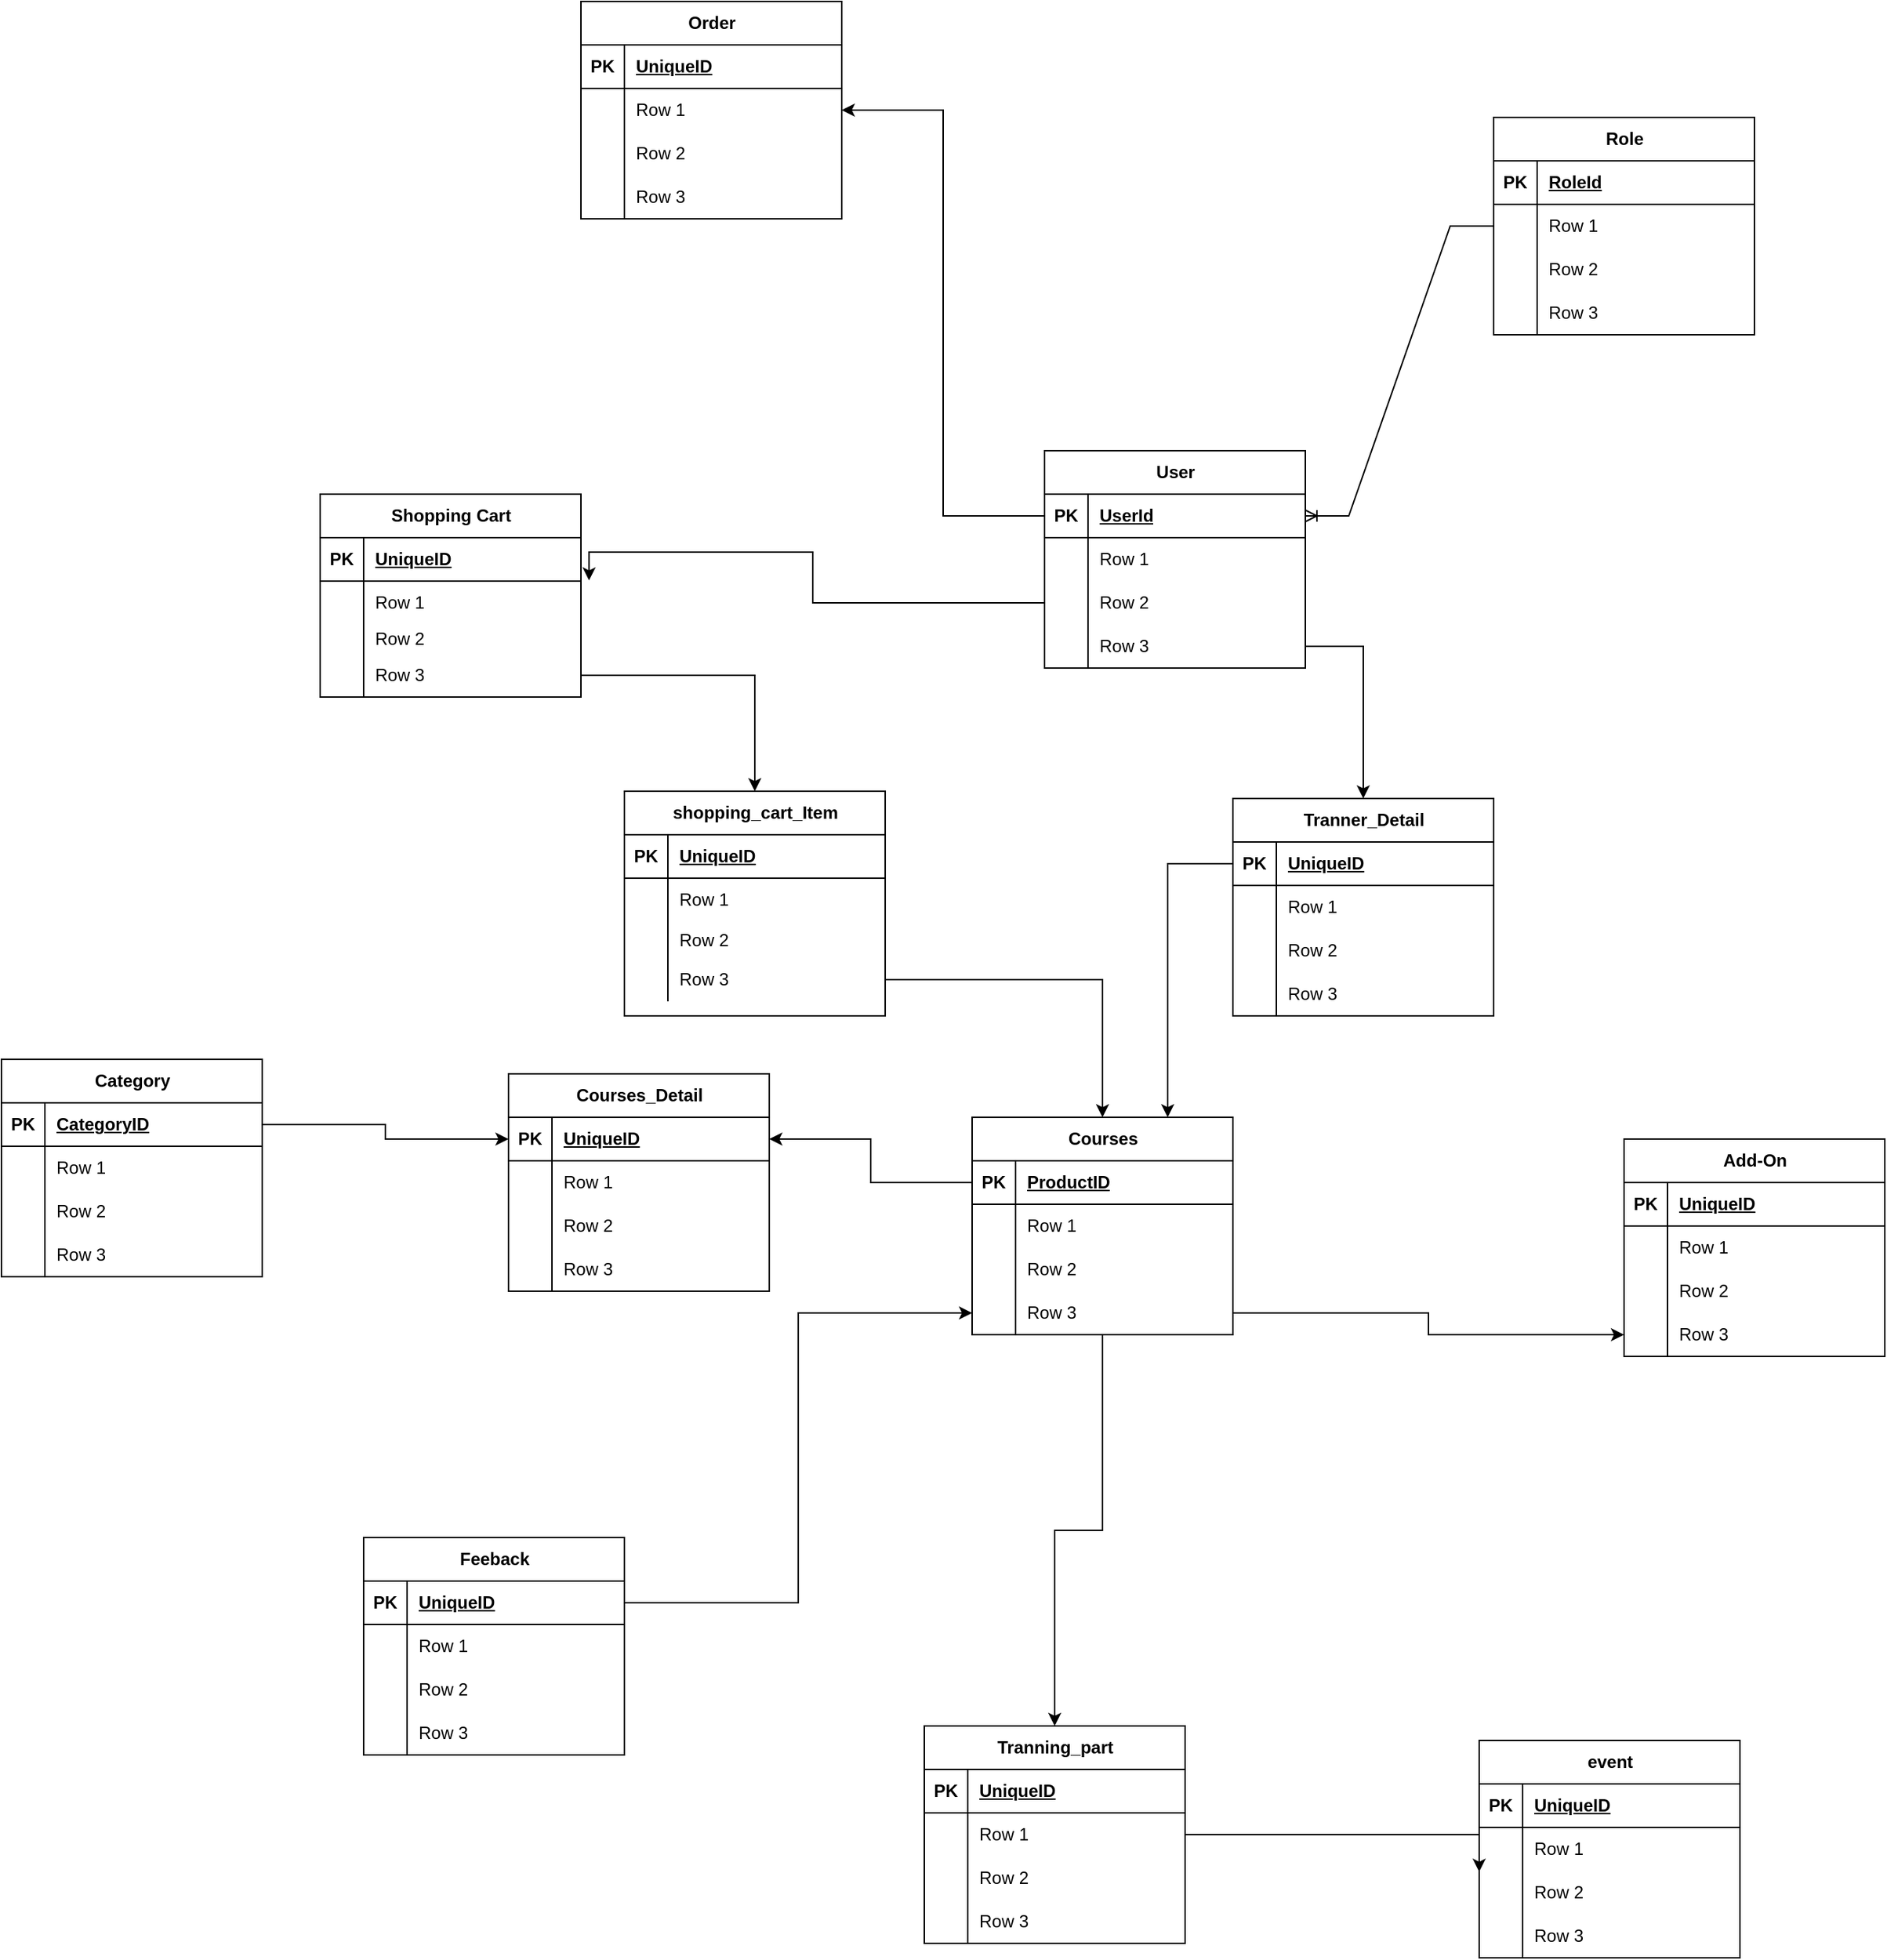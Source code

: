 <mxfile version="24.1.0" type="github">
  <diagram name="Page-1" id="YewNtsDp06VD4Hj2svgx">
    <mxGraphModel dx="1680" dy="2156" grid="1" gridSize="10" guides="1" tooltips="1" connect="1" arrows="1" fold="1" page="1" pageScale="1" pageWidth="827" pageHeight="1169" math="0" shadow="0">
      <root>
        <mxCell id="0" />
        <mxCell id="1" parent="0" />
        <mxCell id="ACKpdsqzSxYj-BG1XWsd-1" value="User" style="shape=table;startSize=30;container=1;collapsible=1;childLayout=tableLayout;fixedRows=1;rowLines=0;fontStyle=1;align=center;resizeLast=1;html=1;" vertex="1" parent="1">
          <mxGeometry x="730" y="-40" width="180" height="150" as="geometry" />
        </mxCell>
        <mxCell id="ACKpdsqzSxYj-BG1XWsd-2" value="" style="shape=tableRow;horizontal=0;startSize=0;swimlaneHead=0;swimlaneBody=0;fillColor=none;collapsible=0;dropTarget=0;points=[[0,0.5],[1,0.5]];portConstraint=eastwest;top=0;left=0;right=0;bottom=1;" vertex="1" parent="ACKpdsqzSxYj-BG1XWsd-1">
          <mxGeometry y="30" width="180" height="30" as="geometry" />
        </mxCell>
        <mxCell id="ACKpdsqzSxYj-BG1XWsd-3" value="PK" style="shape=partialRectangle;connectable=0;fillColor=none;top=0;left=0;bottom=0;right=0;fontStyle=1;overflow=hidden;whiteSpace=wrap;html=1;" vertex="1" parent="ACKpdsqzSxYj-BG1XWsd-2">
          <mxGeometry width="30" height="30" as="geometry">
            <mxRectangle width="30" height="30" as="alternateBounds" />
          </mxGeometry>
        </mxCell>
        <mxCell id="ACKpdsqzSxYj-BG1XWsd-4" value="UserId" style="shape=partialRectangle;connectable=0;fillColor=none;top=0;left=0;bottom=0;right=0;align=left;spacingLeft=6;fontStyle=5;overflow=hidden;whiteSpace=wrap;html=1;" vertex="1" parent="ACKpdsqzSxYj-BG1XWsd-2">
          <mxGeometry x="30" width="150" height="30" as="geometry">
            <mxRectangle width="150" height="30" as="alternateBounds" />
          </mxGeometry>
        </mxCell>
        <mxCell id="ACKpdsqzSxYj-BG1XWsd-5" value="" style="shape=tableRow;horizontal=0;startSize=0;swimlaneHead=0;swimlaneBody=0;fillColor=none;collapsible=0;dropTarget=0;points=[[0,0.5],[1,0.5]];portConstraint=eastwest;top=0;left=0;right=0;bottom=0;" vertex="1" parent="ACKpdsqzSxYj-BG1XWsd-1">
          <mxGeometry y="60" width="180" height="30" as="geometry" />
        </mxCell>
        <mxCell id="ACKpdsqzSxYj-BG1XWsd-6" value="" style="shape=partialRectangle;connectable=0;fillColor=none;top=0;left=0;bottom=0;right=0;editable=1;overflow=hidden;whiteSpace=wrap;html=1;" vertex="1" parent="ACKpdsqzSxYj-BG1XWsd-5">
          <mxGeometry width="30" height="30" as="geometry">
            <mxRectangle width="30" height="30" as="alternateBounds" />
          </mxGeometry>
        </mxCell>
        <mxCell id="ACKpdsqzSxYj-BG1XWsd-7" value="Row 1" style="shape=partialRectangle;connectable=0;fillColor=none;top=0;left=0;bottom=0;right=0;align=left;spacingLeft=6;overflow=hidden;whiteSpace=wrap;html=1;" vertex="1" parent="ACKpdsqzSxYj-BG1XWsd-5">
          <mxGeometry x="30" width="150" height="30" as="geometry">
            <mxRectangle width="150" height="30" as="alternateBounds" />
          </mxGeometry>
        </mxCell>
        <mxCell id="ACKpdsqzSxYj-BG1XWsd-8" value="" style="shape=tableRow;horizontal=0;startSize=0;swimlaneHead=0;swimlaneBody=0;fillColor=none;collapsible=0;dropTarget=0;points=[[0,0.5],[1,0.5]];portConstraint=eastwest;top=0;left=0;right=0;bottom=0;" vertex="1" parent="ACKpdsqzSxYj-BG1XWsd-1">
          <mxGeometry y="90" width="180" height="30" as="geometry" />
        </mxCell>
        <mxCell id="ACKpdsqzSxYj-BG1XWsd-9" value="" style="shape=partialRectangle;connectable=0;fillColor=none;top=0;left=0;bottom=0;right=0;editable=1;overflow=hidden;whiteSpace=wrap;html=1;" vertex="1" parent="ACKpdsqzSxYj-BG1XWsd-8">
          <mxGeometry width="30" height="30" as="geometry">
            <mxRectangle width="30" height="30" as="alternateBounds" />
          </mxGeometry>
        </mxCell>
        <mxCell id="ACKpdsqzSxYj-BG1XWsd-10" value="Row 2" style="shape=partialRectangle;connectable=0;fillColor=none;top=0;left=0;bottom=0;right=0;align=left;spacingLeft=6;overflow=hidden;whiteSpace=wrap;html=1;" vertex="1" parent="ACKpdsqzSxYj-BG1XWsd-8">
          <mxGeometry x="30" width="150" height="30" as="geometry">
            <mxRectangle width="150" height="30" as="alternateBounds" />
          </mxGeometry>
        </mxCell>
        <mxCell id="ACKpdsqzSxYj-BG1XWsd-11" value="" style="shape=tableRow;horizontal=0;startSize=0;swimlaneHead=0;swimlaneBody=0;fillColor=none;collapsible=0;dropTarget=0;points=[[0,0.5],[1,0.5]];portConstraint=eastwest;top=0;left=0;right=0;bottom=0;" vertex="1" parent="ACKpdsqzSxYj-BG1XWsd-1">
          <mxGeometry y="120" width="180" height="30" as="geometry" />
        </mxCell>
        <mxCell id="ACKpdsqzSxYj-BG1XWsd-12" value="" style="shape=partialRectangle;connectable=0;fillColor=none;top=0;left=0;bottom=0;right=0;editable=1;overflow=hidden;whiteSpace=wrap;html=1;" vertex="1" parent="ACKpdsqzSxYj-BG1XWsd-11">
          <mxGeometry width="30" height="30" as="geometry">
            <mxRectangle width="30" height="30" as="alternateBounds" />
          </mxGeometry>
        </mxCell>
        <mxCell id="ACKpdsqzSxYj-BG1XWsd-13" value="Row 3" style="shape=partialRectangle;connectable=0;fillColor=none;top=0;left=0;bottom=0;right=0;align=left;spacingLeft=6;overflow=hidden;whiteSpace=wrap;html=1;" vertex="1" parent="ACKpdsqzSxYj-BG1XWsd-11">
          <mxGeometry x="30" width="150" height="30" as="geometry">
            <mxRectangle width="150" height="30" as="alternateBounds" />
          </mxGeometry>
        </mxCell>
        <mxCell id="ACKpdsqzSxYj-BG1XWsd-14" value="Role" style="shape=table;startSize=30;container=1;collapsible=1;childLayout=tableLayout;fixedRows=1;rowLines=0;fontStyle=1;align=center;resizeLast=1;html=1;" vertex="1" parent="1">
          <mxGeometry x="1040" y="-270" width="180" height="150" as="geometry" />
        </mxCell>
        <mxCell id="ACKpdsqzSxYj-BG1XWsd-15" value="" style="shape=tableRow;horizontal=0;startSize=0;swimlaneHead=0;swimlaneBody=0;fillColor=none;collapsible=0;dropTarget=0;points=[[0,0.5],[1,0.5]];portConstraint=eastwest;top=0;left=0;right=0;bottom=1;" vertex="1" parent="ACKpdsqzSxYj-BG1XWsd-14">
          <mxGeometry y="30" width="180" height="30" as="geometry" />
        </mxCell>
        <mxCell id="ACKpdsqzSxYj-BG1XWsd-16" value="PK" style="shape=partialRectangle;connectable=0;fillColor=none;top=0;left=0;bottom=0;right=0;fontStyle=1;overflow=hidden;whiteSpace=wrap;html=1;" vertex="1" parent="ACKpdsqzSxYj-BG1XWsd-15">
          <mxGeometry width="30" height="30" as="geometry">
            <mxRectangle width="30" height="30" as="alternateBounds" />
          </mxGeometry>
        </mxCell>
        <mxCell id="ACKpdsqzSxYj-BG1XWsd-17" value="RoleId" style="shape=partialRectangle;connectable=0;fillColor=none;top=0;left=0;bottom=0;right=0;align=left;spacingLeft=6;fontStyle=5;overflow=hidden;whiteSpace=wrap;html=1;" vertex="1" parent="ACKpdsqzSxYj-BG1XWsd-15">
          <mxGeometry x="30" width="150" height="30" as="geometry">
            <mxRectangle width="150" height="30" as="alternateBounds" />
          </mxGeometry>
        </mxCell>
        <mxCell id="ACKpdsqzSxYj-BG1XWsd-18" value="" style="shape=tableRow;horizontal=0;startSize=0;swimlaneHead=0;swimlaneBody=0;fillColor=none;collapsible=0;dropTarget=0;points=[[0,0.5],[1,0.5]];portConstraint=eastwest;top=0;left=0;right=0;bottom=0;" vertex="1" parent="ACKpdsqzSxYj-BG1XWsd-14">
          <mxGeometry y="60" width="180" height="30" as="geometry" />
        </mxCell>
        <mxCell id="ACKpdsqzSxYj-BG1XWsd-19" value="" style="shape=partialRectangle;connectable=0;fillColor=none;top=0;left=0;bottom=0;right=0;editable=1;overflow=hidden;whiteSpace=wrap;html=1;" vertex="1" parent="ACKpdsqzSxYj-BG1XWsd-18">
          <mxGeometry width="30" height="30" as="geometry">
            <mxRectangle width="30" height="30" as="alternateBounds" />
          </mxGeometry>
        </mxCell>
        <mxCell id="ACKpdsqzSxYj-BG1XWsd-20" value="Row 1" style="shape=partialRectangle;connectable=0;fillColor=none;top=0;left=0;bottom=0;right=0;align=left;spacingLeft=6;overflow=hidden;whiteSpace=wrap;html=1;" vertex="1" parent="ACKpdsqzSxYj-BG1XWsd-18">
          <mxGeometry x="30" width="150" height="30" as="geometry">
            <mxRectangle width="150" height="30" as="alternateBounds" />
          </mxGeometry>
        </mxCell>
        <mxCell id="ACKpdsqzSxYj-BG1XWsd-21" value="" style="shape=tableRow;horizontal=0;startSize=0;swimlaneHead=0;swimlaneBody=0;fillColor=none;collapsible=0;dropTarget=0;points=[[0,0.5],[1,0.5]];portConstraint=eastwest;top=0;left=0;right=0;bottom=0;" vertex="1" parent="ACKpdsqzSxYj-BG1XWsd-14">
          <mxGeometry y="90" width="180" height="30" as="geometry" />
        </mxCell>
        <mxCell id="ACKpdsqzSxYj-BG1XWsd-22" value="" style="shape=partialRectangle;connectable=0;fillColor=none;top=0;left=0;bottom=0;right=0;editable=1;overflow=hidden;whiteSpace=wrap;html=1;" vertex="1" parent="ACKpdsqzSxYj-BG1XWsd-21">
          <mxGeometry width="30" height="30" as="geometry">
            <mxRectangle width="30" height="30" as="alternateBounds" />
          </mxGeometry>
        </mxCell>
        <mxCell id="ACKpdsqzSxYj-BG1XWsd-23" value="Row 2" style="shape=partialRectangle;connectable=0;fillColor=none;top=0;left=0;bottom=0;right=0;align=left;spacingLeft=6;overflow=hidden;whiteSpace=wrap;html=1;" vertex="1" parent="ACKpdsqzSxYj-BG1XWsd-21">
          <mxGeometry x="30" width="150" height="30" as="geometry">
            <mxRectangle width="150" height="30" as="alternateBounds" />
          </mxGeometry>
        </mxCell>
        <mxCell id="ACKpdsqzSxYj-BG1XWsd-24" value="" style="shape=tableRow;horizontal=0;startSize=0;swimlaneHead=0;swimlaneBody=0;fillColor=none;collapsible=0;dropTarget=0;points=[[0,0.5],[1,0.5]];portConstraint=eastwest;top=0;left=0;right=0;bottom=0;" vertex="1" parent="ACKpdsqzSxYj-BG1XWsd-14">
          <mxGeometry y="120" width="180" height="30" as="geometry" />
        </mxCell>
        <mxCell id="ACKpdsqzSxYj-BG1XWsd-25" value="" style="shape=partialRectangle;connectable=0;fillColor=none;top=0;left=0;bottom=0;right=0;editable=1;overflow=hidden;whiteSpace=wrap;html=1;" vertex="1" parent="ACKpdsqzSxYj-BG1XWsd-24">
          <mxGeometry width="30" height="30" as="geometry">
            <mxRectangle width="30" height="30" as="alternateBounds" />
          </mxGeometry>
        </mxCell>
        <mxCell id="ACKpdsqzSxYj-BG1XWsd-26" value="Row 3" style="shape=partialRectangle;connectable=0;fillColor=none;top=0;left=0;bottom=0;right=0;align=left;spacingLeft=6;overflow=hidden;whiteSpace=wrap;html=1;" vertex="1" parent="ACKpdsqzSxYj-BG1XWsd-24">
          <mxGeometry x="30" width="150" height="30" as="geometry">
            <mxRectangle width="150" height="30" as="alternateBounds" />
          </mxGeometry>
        </mxCell>
        <mxCell id="ACKpdsqzSxYj-BG1XWsd-27" value="Category" style="shape=table;startSize=30;container=1;collapsible=1;childLayout=tableLayout;fixedRows=1;rowLines=0;fontStyle=1;align=center;resizeLast=1;html=1;" vertex="1" parent="1">
          <mxGeometry x="10" y="380" width="180" height="150" as="geometry" />
        </mxCell>
        <mxCell id="ACKpdsqzSxYj-BG1XWsd-28" value="" style="shape=tableRow;horizontal=0;startSize=0;swimlaneHead=0;swimlaneBody=0;fillColor=none;collapsible=0;dropTarget=0;points=[[0,0.5],[1,0.5]];portConstraint=eastwest;top=0;left=0;right=0;bottom=1;" vertex="1" parent="ACKpdsqzSxYj-BG1XWsd-27">
          <mxGeometry y="30" width="180" height="30" as="geometry" />
        </mxCell>
        <mxCell id="ACKpdsqzSxYj-BG1XWsd-29" value="PK" style="shape=partialRectangle;connectable=0;fillColor=none;top=0;left=0;bottom=0;right=0;fontStyle=1;overflow=hidden;whiteSpace=wrap;html=1;" vertex="1" parent="ACKpdsqzSxYj-BG1XWsd-28">
          <mxGeometry width="30" height="30" as="geometry">
            <mxRectangle width="30" height="30" as="alternateBounds" />
          </mxGeometry>
        </mxCell>
        <mxCell id="ACKpdsqzSxYj-BG1XWsd-30" value="CategoryID" style="shape=partialRectangle;connectable=0;fillColor=none;top=0;left=0;bottom=0;right=0;align=left;spacingLeft=6;fontStyle=5;overflow=hidden;whiteSpace=wrap;html=1;" vertex="1" parent="ACKpdsqzSxYj-BG1XWsd-28">
          <mxGeometry x="30" width="150" height="30" as="geometry">
            <mxRectangle width="150" height="30" as="alternateBounds" />
          </mxGeometry>
        </mxCell>
        <mxCell id="ACKpdsqzSxYj-BG1XWsd-31" value="" style="shape=tableRow;horizontal=0;startSize=0;swimlaneHead=0;swimlaneBody=0;fillColor=none;collapsible=0;dropTarget=0;points=[[0,0.5],[1,0.5]];portConstraint=eastwest;top=0;left=0;right=0;bottom=0;" vertex="1" parent="ACKpdsqzSxYj-BG1XWsd-27">
          <mxGeometry y="60" width="180" height="30" as="geometry" />
        </mxCell>
        <mxCell id="ACKpdsqzSxYj-BG1XWsd-32" value="" style="shape=partialRectangle;connectable=0;fillColor=none;top=0;left=0;bottom=0;right=0;editable=1;overflow=hidden;whiteSpace=wrap;html=1;" vertex="1" parent="ACKpdsqzSxYj-BG1XWsd-31">
          <mxGeometry width="30" height="30" as="geometry">
            <mxRectangle width="30" height="30" as="alternateBounds" />
          </mxGeometry>
        </mxCell>
        <mxCell id="ACKpdsqzSxYj-BG1XWsd-33" value="Row 1" style="shape=partialRectangle;connectable=0;fillColor=none;top=0;left=0;bottom=0;right=0;align=left;spacingLeft=6;overflow=hidden;whiteSpace=wrap;html=1;" vertex="1" parent="ACKpdsqzSxYj-BG1XWsd-31">
          <mxGeometry x="30" width="150" height="30" as="geometry">
            <mxRectangle width="150" height="30" as="alternateBounds" />
          </mxGeometry>
        </mxCell>
        <mxCell id="ACKpdsqzSxYj-BG1XWsd-34" value="" style="shape=tableRow;horizontal=0;startSize=0;swimlaneHead=0;swimlaneBody=0;fillColor=none;collapsible=0;dropTarget=0;points=[[0,0.5],[1,0.5]];portConstraint=eastwest;top=0;left=0;right=0;bottom=0;" vertex="1" parent="ACKpdsqzSxYj-BG1XWsd-27">
          <mxGeometry y="90" width="180" height="30" as="geometry" />
        </mxCell>
        <mxCell id="ACKpdsqzSxYj-BG1XWsd-35" value="" style="shape=partialRectangle;connectable=0;fillColor=none;top=0;left=0;bottom=0;right=0;editable=1;overflow=hidden;whiteSpace=wrap;html=1;" vertex="1" parent="ACKpdsqzSxYj-BG1XWsd-34">
          <mxGeometry width="30" height="30" as="geometry">
            <mxRectangle width="30" height="30" as="alternateBounds" />
          </mxGeometry>
        </mxCell>
        <mxCell id="ACKpdsqzSxYj-BG1XWsd-36" value="Row 2" style="shape=partialRectangle;connectable=0;fillColor=none;top=0;left=0;bottom=0;right=0;align=left;spacingLeft=6;overflow=hidden;whiteSpace=wrap;html=1;" vertex="1" parent="ACKpdsqzSxYj-BG1XWsd-34">
          <mxGeometry x="30" width="150" height="30" as="geometry">
            <mxRectangle width="150" height="30" as="alternateBounds" />
          </mxGeometry>
        </mxCell>
        <mxCell id="ACKpdsqzSxYj-BG1XWsd-37" value="" style="shape=tableRow;horizontal=0;startSize=0;swimlaneHead=0;swimlaneBody=0;fillColor=none;collapsible=0;dropTarget=0;points=[[0,0.5],[1,0.5]];portConstraint=eastwest;top=0;left=0;right=0;bottom=0;" vertex="1" parent="ACKpdsqzSxYj-BG1XWsd-27">
          <mxGeometry y="120" width="180" height="30" as="geometry" />
        </mxCell>
        <mxCell id="ACKpdsqzSxYj-BG1XWsd-38" value="" style="shape=partialRectangle;connectable=0;fillColor=none;top=0;left=0;bottom=0;right=0;editable=1;overflow=hidden;whiteSpace=wrap;html=1;" vertex="1" parent="ACKpdsqzSxYj-BG1XWsd-37">
          <mxGeometry width="30" height="30" as="geometry">
            <mxRectangle width="30" height="30" as="alternateBounds" />
          </mxGeometry>
        </mxCell>
        <mxCell id="ACKpdsqzSxYj-BG1XWsd-39" value="Row 3" style="shape=partialRectangle;connectable=0;fillColor=none;top=0;left=0;bottom=0;right=0;align=left;spacingLeft=6;overflow=hidden;whiteSpace=wrap;html=1;" vertex="1" parent="ACKpdsqzSxYj-BG1XWsd-37">
          <mxGeometry x="30" width="150" height="30" as="geometry">
            <mxRectangle width="150" height="30" as="alternateBounds" />
          </mxGeometry>
        </mxCell>
        <mxCell id="ACKpdsqzSxYj-BG1XWsd-230" style="edgeStyle=orthogonalEdgeStyle;rounded=0;orthogonalLoop=1;jettySize=auto;html=1;" edge="1" parent="1" source="ACKpdsqzSxYj-BG1XWsd-40" target="ACKpdsqzSxYj-BG1XWsd-217">
          <mxGeometry relative="1" as="geometry" />
        </mxCell>
        <mxCell id="ACKpdsqzSxYj-BG1XWsd-40" value="Courses" style="shape=table;startSize=30;container=1;collapsible=1;childLayout=tableLayout;fixedRows=1;rowLines=0;fontStyle=1;align=center;resizeLast=1;html=1;" vertex="1" parent="1">
          <mxGeometry x="680" y="420" width="180" height="150" as="geometry" />
        </mxCell>
        <mxCell id="ACKpdsqzSxYj-BG1XWsd-41" value="" style="shape=tableRow;horizontal=0;startSize=0;swimlaneHead=0;swimlaneBody=0;fillColor=none;collapsible=0;dropTarget=0;points=[[0,0.5],[1,0.5]];portConstraint=eastwest;top=0;left=0;right=0;bottom=1;" vertex="1" parent="ACKpdsqzSxYj-BG1XWsd-40">
          <mxGeometry y="30" width="180" height="30" as="geometry" />
        </mxCell>
        <mxCell id="ACKpdsqzSxYj-BG1XWsd-42" value="PK" style="shape=partialRectangle;connectable=0;fillColor=none;top=0;left=0;bottom=0;right=0;fontStyle=1;overflow=hidden;whiteSpace=wrap;html=1;" vertex="1" parent="ACKpdsqzSxYj-BG1XWsd-41">
          <mxGeometry width="30" height="30" as="geometry">
            <mxRectangle width="30" height="30" as="alternateBounds" />
          </mxGeometry>
        </mxCell>
        <mxCell id="ACKpdsqzSxYj-BG1XWsd-43" value="ProductID" style="shape=partialRectangle;connectable=0;fillColor=none;top=0;left=0;bottom=0;right=0;align=left;spacingLeft=6;fontStyle=5;overflow=hidden;whiteSpace=wrap;html=1;" vertex="1" parent="ACKpdsqzSxYj-BG1XWsd-41">
          <mxGeometry x="30" width="150" height="30" as="geometry">
            <mxRectangle width="150" height="30" as="alternateBounds" />
          </mxGeometry>
        </mxCell>
        <mxCell id="ACKpdsqzSxYj-BG1XWsd-44" value="" style="shape=tableRow;horizontal=0;startSize=0;swimlaneHead=0;swimlaneBody=0;fillColor=none;collapsible=0;dropTarget=0;points=[[0,0.5],[1,0.5]];portConstraint=eastwest;top=0;left=0;right=0;bottom=0;" vertex="1" parent="ACKpdsqzSxYj-BG1XWsd-40">
          <mxGeometry y="60" width="180" height="30" as="geometry" />
        </mxCell>
        <mxCell id="ACKpdsqzSxYj-BG1XWsd-45" value="" style="shape=partialRectangle;connectable=0;fillColor=none;top=0;left=0;bottom=0;right=0;editable=1;overflow=hidden;whiteSpace=wrap;html=1;" vertex="1" parent="ACKpdsqzSxYj-BG1XWsd-44">
          <mxGeometry width="30" height="30" as="geometry">
            <mxRectangle width="30" height="30" as="alternateBounds" />
          </mxGeometry>
        </mxCell>
        <mxCell id="ACKpdsqzSxYj-BG1XWsd-46" value="Row 1" style="shape=partialRectangle;connectable=0;fillColor=none;top=0;left=0;bottom=0;right=0;align=left;spacingLeft=6;overflow=hidden;whiteSpace=wrap;html=1;" vertex="1" parent="ACKpdsqzSxYj-BG1XWsd-44">
          <mxGeometry x="30" width="150" height="30" as="geometry">
            <mxRectangle width="150" height="30" as="alternateBounds" />
          </mxGeometry>
        </mxCell>
        <mxCell id="ACKpdsqzSxYj-BG1XWsd-47" value="" style="shape=tableRow;horizontal=0;startSize=0;swimlaneHead=0;swimlaneBody=0;fillColor=none;collapsible=0;dropTarget=0;points=[[0,0.5],[1,0.5]];portConstraint=eastwest;top=0;left=0;right=0;bottom=0;" vertex="1" parent="ACKpdsqzSxYj-BG1XWsd-40">
          <mxGeometry y="90" width="180" height="30" as="geometry" />
        </mxCell>
        <mxCell id="ACKpdsqzSxYj-BG1XWsd-48" value="" style="shape=partialRectangle;connectable=0;fillColor=none;top=0;left=0;bottom=0;right=0;editable=1;overflow=hidden;whiteSpace=wrap;html=1;" vertex="1" parent="ACKpdsqzSxYj-BG1XWsd-47">
          <mxGeometry width="30" height="30" as="geometry">
            <mxRectangle width="30" height="30" as="alternateBounds" />
          </mxGeometry>
        </mxCell>
        <mxCell id="ACKpdsqzSxYj-BG1XWsd-49" value="Row 2" style="shape=partialRectangle;connectable=0;fillColor=none;top=0;left=0;bottom=0;right=0;align=left;spacingLeft=6;overflow=hidden;whiteSpace=wrap;html=1;" vertex="1" parent="ACKpdsqzSxYj-BG1XWsd-47">
          <mxGeometry x="30" width="150" height="30" as="geometry">
            <mxRectangle width="150" height="30" as="alternateBounds" />
          </mxGeometry>
        </mxCell>
        <mxCell id="ACKpdsqzSxYj-BG1XWsd-50" value="" style="shape=tableRow;horizontal=0;startSize=0;swimlaneHead=0;swimlaneBody=0;fillColor=none;collapsible=0;dropTarget=0;points=[[0,0.5],[1,0.5]];portConstraint=eastwest;top=0;left=0;right=0;bottom=0;" vertex="1" parent="ACKpdsqzSxYj-BG1XWsd-40">
          <mxGeometry y="120" width="180" height="30" as="geometry" />
        </mxCell>
        <mxCell id="ACKpdsqzSxYj-BG1XWsd-51" value="" style="shape=partialRectangle;connectable=0;fillColor=none;top=0;left=0;bottom=0;right=0;editable=1;overflow=hidden;whiteSpace=wrap;html=1;" vertex="1" parent="ACKpdsqzSxYj-BG1XWsd-50">
          <mxGeometry width="30" height="30" as="geometry">
            <mxRectangle width="30" height="30" as="alternateBounds" />
          </mxGeometry>
        </mxCell>
        <mxCell id="ACKpdsqzSxYj-BG1XWsd-52" value="Row 3" style="shape=partialRectangle;connectable=0;fillColor=none;top=0;left=0;bottom=0;right=0;align=left;spacingLeft=6;overflow=hidden;whiteSpace=wrap;html=1;" vertex="1" parent="ACKpdsqzSxYj-BG1XWsd-50">
          <mxGeometry x="30" width="150" height="30" as="geometry">
            <mxRectangle width="150" height="30" as="alternateBounds" />
          </mxGeometry>
        </mxCell>
        <mxCell id="ACKpdsqzSxYj-BG1XWsd-53" value="Feeback" style="shape=table;startSize=30;container=1;collapsible=1;childLayout=tableLayout;fixedRows=1;rowLines=0;fontStyle=1;align=center;resizeLast=1;html=1;" vertex="1" parent="1">
          <mxGeometry x="260" y="710" width="180" height="150" as="geometry" />
        </mxCell>
        <mxCell id="ACKpdsqzSxYj-BG1XWsd-54" value="" style="shape=tableRow;horizontal=0;startSize=0;swimlaneHead=0;swimlaneBody=0;fillColor=none;collapsible=0;dropTarget=0;points=[[0,0.5],[1,0.5]];portConstraint=eastwest;top=0;left=0;right=0;bottom=1;" vertex="1" parent="ACKpdsqzSxYj-BG1XWsd-53">
          <mxGeometry y="30" width="180" height="30" as="geometry" />
        </mxCell>
        <mxCell id="ACKpdsqzSxYj-BG1XWsd-55" value="PK" style="shape=partialRectangle;connectable=0;fillColor=none;top=0;left=0;bottom=0;right=0;fontStyle=1;overflow=hidden;whiteSpace=wrap;html=1;" vertex="1" parent="ACKpdsqzSxYj-BG1XWsd-54">
          <mxGeometry width="30" height="30" as="geometry">
            <mxRectangle width="30" height="30" as="alternateBounds" />
          </mxGeometry>
        </mxCell>
        <mxCell id="ACKpdsqzSxYj-BG1XWsd-56" value="UniqueID" style="shape=partialRectangle;connectable=0;fillColor=none;top=0;left=0;bottom=0;right=0;align=left;spacingLeft=6;fontStyle=5;overflow=hidden;whiteSpace=wrap;html=1;" vertex="1" parent="ACKpdsqzSxYj-BG1XWsd-54">
          <mxGeometry x="30" width="150" height="30" as="geometry">
            <mxRectangle width="150" height="30" as="alternateBounds" />
          </mxGeometry>
        </mxCell>
        <mxCell id="ACKpdsqzSxYj-BG1XWsd-57" value="" style="shape=tableRow;horizontal=0;startSize=0;swimlaneHead=0;swimlaneBody=0;fillColor=none;collapsible=0;dropTarget=0;points=[[0,0.5],[1,0.5]];portConstraint=eastwest;top=0;left=0;right=0;bottom=0;" vertex="1" parent="ACKpdsqzSxYj-BG1XWsd-53">
          <mxGeometry y="60" width="180" height="30" as="geometry" />
        </mxCell>
        <mxCell id="ACKpdsqzSxYj-BG1XWsd-58" value="" style="shape=partialRectangle;connectable=0;fillColor=none;top=0;left=0;bottom=0;right=0;editable=1;overflow=hidden;whiteSpace=wrap;html=1;" vertex="1" parent="ACKpdsqzSxYj-BG1XWsd-57">
          <mxGeometry width="30" height="30" as="geometry">
            <mxRectangle width="30" height="30" as="alternateBounds" />
          </mxGeometry>
        </mxCell>
        <mxCell id="ACKpdsqzSxYj-BG1XWsd-59" value="Row 1" style="shape=partialRectangle;connectable=0;fillColor=none;top=0;left=0;bottom=0;right=0;align=left;spacingLeft=6;overflow=hidden;whiteSpace=wrap;html=1;" vertex="1" parent="ACKpdsqzSxYj-BG1XWsd-57">
          <mxGeometry x="30" width="150" height="30" as="geometry">
            <mxRectangle width="150" height="30" as="alternateBounds" />
          </mxGeometry>
        </mxCell>
        <mxCell id="ACKpdsqzSxYj-BG1XWsd-60" value="" style="shape=tableRow;horizontal=0;startSize=0;swimlaneHead=0;swimlaneBody=0;fillColor=none;collapsible=0;dropTarget=0;points=[[0,0.5],[1,0.5]];portConstraint=eastwest;top=0;left=0;right=0;bottom=0;" vertex="1" parent="ACKpdsqzSxYj-BG1XWsd-53">
          <mxGeometry y="90" width="180" height="30" as="geometry" />
        </mxCell>
        <mxCell id="ACKpdsqzSxYj-BG1XWsd-61" value="" style="shape=partialRectangle;connectable=0;fillColor=none;top=0;left=0;bottom=0;right=0;editable=1;overflow=hidden;whiteSpace=wrap;html=1;" vertex="1" parent="ACKpdsqzSxYj-BG1XWsd-60">
          <mxGeometry width="30" height="30" as="geometry">
            <mxRectangle width="30" height="30" as="alternateBounds" />
          </mxGeometry>
        </mxCell>
        <mxCell id="ACKpdsqzSxYj-BG1XWsd-62" value="Row 2" style="shape=partialRectangle;connectable=0;fillColor=none;top=0;left=0;bottom=0;right=0;align=left;spacingLeft=6;overflow=hidden;whiteSpace=wrap;html=1;" vertex="1" parent="ACKpdsqzSxYj-BG1XWsd-60">
          <mxGeometry x="30" width="150" height="30" as="geometry">
            <mxRectangle width="150" height="30" as="alternateBounds" />
          </mxGeometry>
        </mxCell>
        <mxCell id="ACKpdsqzSxYj-BG1XWsd-63" value="" style="shape=tableRow;horizontal=0;startSize=0;swimlaneHead=0;swimlaneBody=0;fillColor=none;collapsible=0;dropTarget=0;points=[[0,0.5],[1,0.5]];portConstraint=eastwest;top=0;left=0;right=0;bottom=0;" vertex="1" parent="ACKpdsqzSxYj-BG1XWsd-53">
          <mxGeometry y="120" width="180" height="30" as="geometry" />
        </mxCell>
        <mxCell id="ACKpdsqzSxYj-BG1XWsd-64" value="" style="shape=partialRectangle;connectable=0;fillColor=none;top=0;left=0;bottom=0;right=0;editable=1;overflow=hidden;whiteSpace=wrap;html=1;" vertex="1" parent="ACKpdsqzSxYj-BG1XWsd-63">
          <mxGeometry width="30" height="30" as="geometry">
            <mxRectangle width="30" height="30" as="alternateBounds" />
          </mxGeometry>
        </mxCell>
        <mxCell id="ACKpdsqzSxYj-BG1XWsd-65" value="Row 3" style="shape=partialRectangle;connectable=0;fillColor=none;top=0;left=0;bottom=0;right=0;align=left;spacingLeft=6;overflow=hidden;whiteSpace=wrap;html=1;" vertex="1" parent="ACKpdsqzSxYj-BG1XWsd-63">
          <mxGeometry x="30" width="150" height="30" as="geometry">
            <mxRectangle width="150" height="30" as="alternateBounds" />
          </mxGeometry>
        </mxCell>
        <mxCell id="ACKpdsqzSxYj-BG1XWsd-66" value="Order" style="shape=table;startSize=30;container=1;collapsible=1;childLayout=tableLayout;fixedRows=1;rowLines=0;fontStyle=1;align=center;resizeLast=1;html=1;" vertex="1" parent="1">
          <mxGeometry x="410" y="-350" width="180" height="150" as="geometry" />
        </mxCell>
        <mxCell id="ACKpdsqzSxYj-BG1XWsd-67" value="" style="shape=tableRow;horizontal=0;startSize=0;swimlaneHead=0;swimlaneBody=0;fillColor=none;collapsible=0;dropTarget=0;points=[[0,0.5],[1,0.5]];portConstraint=eastwest;top=0;left=0;right=0;bottom=1;" vertex="1" parent="ACKpdsqzSxYj-BG1XWsd-66">
          <mxGeometry y="30" width="180" height="30" as="geometry" />
        </mxCell>
        <mxCell id="ACKpdsqzSxYj-BG1XWsd-68" value="PK" style="shape=partialRectangle;connectable=0;fillColor=none;top=0;left=0;bottom=0;right=0;fontStyle=1;overflow=hidden;whiteSpace=wrap;html=1;" vertex="1" parent="ACKpdsqzSxYj-BG1XWsd-67">
          <mxGeometry width="30" height="30" as="geometry">
            <mxRectangle width="30" height="30" as="alternateBounds" />
          </mxGeometry>
        </mxCell>
        <mxCell id="ACKpdsqzSxYj-BG1XWsd-69" value="UniqueID" style="shape=partialRectangle;connectable=0;fillColor=none;top=0;left=0;bottom=0;right=0;align=left;spacingLeft=6;fontStyle=5;overflow=hidden;whiteSpace=wrap;html=1;" vertex="1" parent="ACKpdsqzSxYj-BG1XWsd-67">
          <mxGeometry x="30" width="150" height="30" as="geometry">
            <mxRectangle width="150" height="30" as="alternateBounds" />
          </mxGeometry>
        </mxCell>
        <mxCell id="ACKpdsqzSxYj-BG1XWsd-70" value="" style="shape=tableRow;horizontal=0;startSize=0;swimlaneHead=0;swimlaneBody=0;fillColor=none;collapsible=0;dropTarget=0;points=[[0,0.5],[1,0.5]];portConstraint=eastwest;top=0;left=0;right=0;bottom=0;" vertex="1" parent="ACKpdsqzSxYj-BG1XWsd-66">
          <mxGeometry y="60" width="180" height="30" as="geometry" />
        </mxCell>
        <mxCell id="ACKpdsqzSxYj-BG1XWsd-71" value="" style="shape=partialRectangle;connectable=0;fillColor=none;top=0;left=0;bottom=0;right=0;editable=1;overflow=hidden;whiteSpace=wrap;html=1;" vertex="1" parent="ACKpdsqzSxYj-BG1XWsd-70">
          <mxGeometry width="30" height="30" as="geometry">
            <mxRectangle width="30" height="30" as="alternateBounds" />
          </mxGeometry>
        </mxCell>
        <mxCell id="ACKpdsqzSxYj-BG1XWsd-72" value="Row 1" style="shape=partialRectangle;connectable=0;fillColor=none;top=0;left=0;bottom=0;right=0;align=left;spacingLeft=6;overflow=hidden;whiteSpace=wrap;html=1;" vertex="1" parent="ACKpdsqzSxYj-BG1XWsd-70">
          <mxGeometry x="30" width="150" height="30" as="geometry">
            <mxRectangle width="150" height="30" as="alternateBounds" />
          </mxGeometry>
        </mxCell>
        <mxCell id="ACKpdsqzSxYj-BG1XWsd-73" value="" style="shape=tableRow;horizontal=0;startSize=0;swimlaneHead=0;swimlaneBody=0;fillColor=none;collapsible=0;dropTarget=0;points=[[0,0.5],[1,0.5]];portConstraint=eastwest;top=0;left=0;right=0;bottom=0;" vertex="1" parent="ACKpdsqzSxYj-BG1XWsd-66">
          <mxGeometry y="90" width="180" height="30" as="geometry" />
        </mxCell>
        <mxCell id="ACKpdsqzSxYj-BG1XWsd-74" value="" style="shape=partialRectangle;connectable=0;fillColor=none;top=0;left=0;bottom=0;right=0;editable=1;overflow=hidden;whiteSpace=wrap;html=1;" vertex="1" parent="ACKpdsqzSxYj-BG1XWsd-73">
          <mxGeometry width="30" height="30" as="geometry">
            <mxRectangle width="30" height="30" as="alternateBounds" />
          </mxGeometry>
        </mxCell>
        <mxCell id="ACKpdsqzSxYj-BG1XWsd-75" value="Row 2" style="shape=partialRectangle;connectable=0;fillColor=none;top=0;left=0;bottom=0;right=0;align=left;spacingLeft=6;overflow=hidden;whiteSpace=wrap;html=1;" vertex="1" parent="ACKpdsqzSxYj-BG1XWsd-73">
          <mxGeometry x="30" width="150" height="30" as="geometry">
            <mxRectangle width="150" height="30" as="alternateBounds" />
          </mxGeometry>
        </mxCell>
        <mxCell id="ACKpdsqzSxYj-BG1XWsd-76" value="" style="shape=tableRow;horizontal=0;startSize=0;swimlaneHead=0;swimlaneBody=0;fillColor=none;collapsible=0;dropTarget=0;points=[[0,0.5],[1,0.5]];portConstraint=eastwest;top=0;left=0;right=0;bottom=0;" vertex="1" parent="ACKpdsqzSxYj-BG1XWsd-66">
          <mxGeometry y="120" width="180" height="30" as="geometry" />
        </mxCell>
        <mxCell id="ACKpdsqzSxYj-BG1XWsd-77" value="" style="shape=partialRectangle;connectable=0;fillColor=none;top=0;left=0;bottom=0;right=0;editable=1;overflow=hidden;whiteSpace=wrap;html=1;" vertex="1" parent="ACKpdsqzSxYj-BG1XWsd-76">
          <mxGeometry width="30" height="30" as="geometry">
            <mxRectangle width="30" height="30" as="alternateBounds" />
          </mxGeometry>
        </mxCell>
        <mxCell id="ACKpdsqzSxYj-BG1XWsd-78" value="Row 3" style="shape=partialRectangle;connectable=0;fillColor=none;top=0;left=0;bottom=0;right=0;align=left;spacingLeft=6;overflow=hidden;whiteSpace=wrap;html=1;" vertex="1" parent="ACKpdsqzSxYj-BG1XWsd-76">
          <mxGeometry x="30" width="150" height="30" as="geometry">
            <mxRectangle width="150" height="30" as="alternateBounds" />
          </mxGeometry>
        </mxCell>
        <mxCell id="ACKpdsqzSxYj-BG1XWsd-93" value="Shopping Cart" style="shape=table;startSize=30;container=1;collapsible=1;childLayout=tableLayout;fixedRows=1;rowLines=0;fontStyle=1;align=center;resizeLast=1;html=1;" vertex="1" parent="1">
          <mxGeometry x="230" y="-10" width="180" height="140" as="geometry" />
        </mxCell>
        <mxCell id="ACKpdsqzSxYj-BG1XWsd-94" value="" style="shape=tableRow;horizontal=0;startSize=0;swimlaneHead=0;swimlaneBody=0;fillColor=none;collapsible=0;dropTarget=0;points=[[0,0.5],[1,0.5]];portConstraint=eastwest;top=0;left=0;right=0;bottom=1;" vertex="1" parent="ACKpdsqzSxYj-BG1XWsd-93">
          <mxGeometry y="30" width="180" height="30" as="geometry" />
        </mxCell>
        <mxCell id="ACKpdsqzSxYj-BG1XWsd-95" value="PK" style="shape=partialRectangle;connectable=0;fillColor=none;top=0;left=0;bottom=0;right=0;fontStyle=1;overflow=hidden;whiteSpace=wrap;html=1;" vertex="1" parent="ACKpdsqzSxYj-BG1XWsd-94">
          <mxGeometry width="30" height="30" as="geometry">
            <mxRectangle width="30" height="30" as="alternateBounds" />
          </mxGeometry>
        </mxCell>
        <mxCell id="ACKpdsqzSxYj-BG1XWsd-96" value="UniqueID" style="shape=partialRectangle;connectable=0;fillColor=none;top=0;left=0;bottom=0;right=0;align=left;spacingLeft=6;fontStyle=5;overflow=hidden;whiteSpace=wrap;html=1;" vertex="1" parent="ACKpdsqzSxYj-BG1XWsd-94">
          <mxGeometry x="30" width="150" height="30" as="geometry">
            <mxRectangle width="150" height="30" as="alternateBounds" />
          </mxGeometry>
        </mxCell>
        <mxCell id="ACKpdsqzSxYj-BG1XWsd-97" value="" style="shape=tableRow;horizontal=0;startSize=0;swimlaneHead=0;swimlaneBody=0;fillColor=none;collapsible=0;dropTarget=0;points=[[0,0.5],[1,0.5]];portConstraint=eastwest;top=0;left=0;right=0;bottom=0;" vertex="1" parent="ACKpdsqzSxYj-BG1XWsd-93">
          <mxGeometry y="60" width="180" height="30" as="geometry" />
        </mxCell>
        <mxCell id="ACKpdsqzSxYj-BG1XWsd-98" value="" style="shape=partialRectangle;connectable=0;fillColor=none;top=0;left=0;bottom=0;right=0;editable=1;overflow=hidden;whiteSpace=wrap;html=1;" vertex="1" parent="ACKpdsqzSxYj-BG1XWsd-97">
          <mxGeometry width="30" height="30" as="geometry">
            <mxRectangle width="30" height="30" as="alternateBounds" />
          </mxGeometry>
        </mxCell>
        <mxCell id="ACKpdsqzSxYj-BG1XWsd-99" value="Row 1" style="shape=partialRectangle;connectable=0;fillColor=none;top=0;left=0;bottom=0;right=0;align=left;spacingLeft=6;overflow=hidden;whiteSpace=wrap;html=1;" vertex="1" parent="ACKpdsqzSxYj-BG1XWsd-97">
          <mxGeometry x="30" width="150" height="30" as="geometry">
            <mxRectangle width="150" height="30" as="alternateBounds" />
          </mxGeometry>
        </mxCell>
        <mxCell id="ACKpdsqzSxYj-BG1XWsd-100" value="" style="shape=tableRow;horizontal=0;startSize=0;swimlaneHead=0;swimlaneBody=0;fillColor=none;collapsible=0;dropTarget=0;points=[[0,0.5],[1,0.5]];portConstraint=eastwest;top=0;left=0;right=0;bottom=0;" vertex="1" parent="ACKpdsqzSxYj-BG1XWsd-93">
          <mxGeometry y="90" width="180" height="20" as="geometry" />
        </mxCell>
        <mxCell id="ACKpdsqzSxYj-BG1XWsd-101" value="" style="shape=partialRectangle;connectable=0;fillColor=none;top=0;left=0;bottom=0;right=0;editable=1;overflow=hidden;whiteSpace=wrap;html=1;" vertex="1" parent="ACKpdsqzSxYj-BG1XWsd-100">
          <mxGeometry width="30" height="20" as="geometry">
            <mxRectangle width="30" height="20" as="alternateBounds" />
          </mxGeometry>
        </mxCell>
        <mxCell id="ACKpdsqzSxYj-BG1XWsd-102" value="Row 2" style="shape=partialRectangle;connectable=0;fillColor=none;top=0;left=0;bottom=0;right=0;align=left;spacingLeft=6;overflow=hidden;whiteSpace=wrap;html=1;" vertex="1" parent="ACKpdsqzSxYj-BG1XWsd-100">
          <mxGeometry x="30" width="150" height="20" as="geometry">
            <mxRectangle width="150" height="20" as="alternateBounds" />
          </mxGeometry>
        </mxCell>
        <mxCell id="ACKpdsqzSxYj-BG1XWsd-103" value="" style="shape=tableRow;horizontal=0;startSize=0;swimlaneHead=0;swimlaneBody=0;fillColor=none;collapsible=0;dropTarget=0;points=[[0,0.5],[1,0.5]];portConstraint=eastwest;top=0;left=0;right=0;bottom=0;" vertex="1" parent="ACKpdsqzSxYj-BG1XWsd-93">
          <mxGeometry y="110" width="180" height="30" as="geometry" />
        </mxCell>
        <mxCell id="ACKpdsqzSxYj-BG1XWsd-104" value="" style="shape=partialRectangle;connectable=0;fillColor=none;top=0;left=0;bottom=0;right=0;editable=1;overflow=hidden;whiteSpace=wrap;html=1;" vertex="1" parent="ACKpdsqzSxYj-BG1XWsd-103">
          <mxGeometry width="30" height="30" as="geometry">
            <mxRectangle width="30" height="30" as="alternateBounds" />
          </mxGeometry>
        </mxCell>
        <mxCell id="ACKpdsqzSxYj-BG1XWsd-105" value="Row 3" style="shape=partialRectangle;connectable=0;fillColor=none;top=0;left=0;bottom=0;right=0;align=left;spacingLeft=6;overflow=hidden;whiteSpace=wrap;html=1;" vertex="1" parent="ACKpdsqzSxYj-BG1XWsd-103">
          <mxGeometry x="30" width="150" height="30" as="geometry">
            <mxRectangle width="150" height="30" as="alternateBounds" />
          </mxGeometry>
        </mxCell>
        <mxCell id="ACKpdsqzSxYj-BG1XWsd-107" value="" style="edgeStyle=entityRelationEdgeStyle;fontSize=12;html=1;endArrow=ERoneToMany;rounded=0;entryX=1;entryY=0.5;entryDx=0;entryDy=0;exitX=0;exitY=0.5;exitDx=0;exitDy=0;" edge="1" parent="1" source="ACKpdsqzSxYj-BG1XWsd-18" target="ACKpdsqzSxYj-BG1XWsd-2">
          <mxGeometry width="100" height="100" relative="1" as="geometry">
            <mxPoint x="350" y="60" as="sourcePoint" />
            <mxPoint x="450" y="-40" as="targetPoint" />
          </mxGeometry>
        </mxCell>
        <mxCell id="ACKpdsqzSxYj-BG1XWsd-108" value="Courses_Detail" style="shape=table;startSize=30;container=1;collapsible=1;childLayout=tableLayout;fixedRows=1;rowLines=0;fontStyle=1;align=center;resizeLast=1;html=1;" vertex="1" parent="1">
          <mxGeometry x="360" y="390" width="180" height="150" as="geometry" />
        </mxCell>
        <mxCell id="ACKpdsqzSxYj-BG1XWsd-109" value="" style="shape=tableRow;horizontal=0;startSize=0;swimlaneHead=0;swimlaneBody=0;fillColor=none;collapsible=0;dropTarget=0;points=[[0,0.5],[1,0.5]];portConstraint=eastwest;top=0;left=0;right=0;bottom=1;" vertex="1" parent="ACKpdsqzSxYj-BG1XWsd-108">
          <mxGeometry y="30" width="180" height="30" as="geometry" />
        </mxCell>
        <mxCell id="ACKpdsqzSxYj-BG1XWsd-110" value="PK" style="shape=partialRectangle;connectable=0;fillColor=none;top=0;left=0;bottom=0;right=0;fontStyle=1;overflow=hidden;whiteSpace=wrap;html=1;" vertex="1" parent="ACKpdsqzSxYj-BG1XWsd-109">
          <mxGeometry width="30" height="30" as="geometry">
            <mxRectangle width="30" height="30" as="alternateBounds" />
          </mxGeometry>
        </mxCell>
        <mxCell id="ACKpdsqzSxYj-BG1XWsd-111" value="UniqueID" style="shape=partialRectangle;connectable=0;fillColor=none;top=0;left=0;bottom=0;right=0;align=left;spacingLeft=6;fontStyle=5;overflow=hidden;whiteSpace=wrap;html=1;" vertex="1" parent="ACKpdsqzSxYj-BG1XWsd-109">
          <mxGeometry x="30" width="150" height="30" as="geometry">
            <mxRectangle width="150" height="30" as="alternateBounds" />
          </mxGeometry>
        </mxCell>
        <mxCell id="ACKpdsqzSxYj-BG1XWsd-112" value="" style="shape=tableRow;horizontal=0;startSize=0;swimlaneHead=0;swimlaneBody=0;fillColor=none;collapsible=0;dropTarget=0;points=[[0,0.5],[1,0.5]];portConstraint=eastwest;top=0;left=0;right=0;bottom=0;" vertex="1" parent="ACKpdsqzSxYj-BG1XWsd-108">
          <mxGeometry y="60" width="180" height="30" as="geometry" />
        </mxCell>
        <mxCell id="ACKpdsqzSxYj-BG1XWsd-113" value="" style="shape=partialRectangle;connectable=0;fillColor=none;top=0;left=0;bottom=0;right=0;editable=1;overflow=hidden;whiteSpace=wrap;html=1;" vertex="1" parent="ACKpdsqzSxYj-BG1XWsd-112">
          <mxGeometry width="30" height="30" as="geometry">
            <mxRectangle width="30" height="30" as="alternateBounds" />
          </mxGeometry>
        </mxCell>
        <mxCell id="ACKpdsqzSxYj-BG1XWsd-114" value="Row 1" style="shape=partialRectangle;connectable=0;fillColor=none;top=0;left=0;bottom=0;right=0;align=left;spacingLeft=6;overflow=hidden;whiteSpace=wrap;html=1;" vertex="1" parent="ACKpdsqzSxYj-BG1XWsd-112">
          <mxGeometry x="30" width="150" height="30" as="geometry">
            <mxRectangle width="150" height="30" as="alternateBounds" />
          </mxGeometry>
        </mxCell>
        <mxCell id="ACKpdsqzSxYj-BG1XWsd-115" value="" style="shape=tableRow;horizontal=0;startSize=0;swimlaneHead=0;swimlaneBody=0;fillColor=none;collapsible=0;dropTarget=0;points=[[0,0.5],[1,0.5]];portConstraint=eastwest;top=0;left=0;right=0;bottom=0;" vertex="1" parent="ACKpdsqzSxYj-BG1XWsd-108">
          <mxGeometry y="90" width="180" height="30" as="geometry" />
        </mxCell>
        <mxCell id="ACKpdsqzSxYj-BG1XWsd-116" value="" style="shape=partialRectangle;connectable=0;fillColor=none;top=0;left=0;bottom=0;right=0;editable=1;overflow=hidden;whiteSpace=wrap;html=1;" vertex="1" parent="ACKpdsqzSxYj-BG1XWsd-115">
          <mxGeometry width="30" height="30" as="geometry">
            <mxRectangle width="30" height="30" as="alternateBounds" />
          </mxGeometry>
        </mxCell>
        <mxCell id="ACKpdsqzSxYj-BG1XWsd-117" value="Row 2" style="shape=partialRectangle;connectable=0;fillColor=none;top=0;left=0;bottom=0;right=0;align=left;spacingLeft=6;overflow=hidden;whiteSpace=wrap;html=1;" vertex="1" parent="ACKpdsqzSxYj-BG1XWsd-115">
          <mxGeometry x="30" width="150" height="30" as="geometry">
            <mxRectangle width="150" height="30" as="alternateBounds" />
          </mxGeometry>
        </mxCell>
        <mxCell id="ACKpdsqzSxYj-BG1XWsd-118" value="" style="shape=tableRow;horizontal=0;startSize=0;swimlaneHead=0;swimlaneBody=0;fillColor=none;collapsible=0;dropTarget=0;points=[[0,0.5],[1,0.5]];portConstraint=eastwest;top=0;left=0;right=0;bottom=0;" vertex="1" parent="ACKpdsqzSxYj-BG1XWsd-108">
          <mxGeometry y="120" width="180" height="30" as="geometry" />
        </mxCell>
        <mxCell id="ACKpdsqzSxYj-BG1XWsd-119" value="" style="shape=partialRectangle;connectable=0;fillColor=none;top=0;left=0;bottom=0;right=0;editable=1;overflow=hidden;whiteSpace=wrap;html=1;" vertex="1" parent="ACKpdsqzSxYj-BG1XWsd-118">
          <mxGeometry width="30" height="30" as="geometry">
            <mxRectangle width="30" height="30" as="alternateBounds" />
          </mxGeometry>
        </mxCell>
        <mxCell id="ACKpdsqzSxYj-BG1XWsd-120" value="Row 3" style="shape=partialRectangle;connectable=0;fillColor=none;top=0;left=0;bottom=0;right=0;align=left;spacingLeft=6;overflow=hidden;whiteSpace=wrap;html=1;" vertex="1" parent="ACKpdsqzSxYj-BG1XWsd-118">
          <mxGeometry x="30" width="150" height="30" as="geometry">
            <mxRectangle width="150" height="30" as="alternateBounds" />
          </mxGeometry>
        </mxCell>
        <mxCell id="ACKpdsqzSxYj-BG1XWsd-123" value="event" style="shape=table;startSize=30;container=1;collapsible=1;childLayout=tableLayout;fixedRows=1;rowLines=0;fontStyle=1;align=center;resizeLast=1;html=1;" vertex="1" parent="1">
          <mxGeometry x="1030" y="850" width="180" height="150" as="geometry" />
        </mxCell>
        <mxCell id="ACKpdsqzSxYj-BG1XWsd-124" value="" style="shape=tableRow;horizontal=0;startSize=0;swimlaneHead=0;swimlaneBody=0;fillColor=none;collapsible=0;dropTarget=0;points=[[0,0.5],[1,0.5]];portConstraint=eastwest;top=0;left=0;right=0;bottom=1;" vertex="1" parent="ACKpdsqzSxYj-BG1XWsd-123">
          <mxGeometry y="30" width="180" height="30" as="geometry" />
        </mxCell>
        <mxCell id="ACKpdsqzSxYj-BG1XWsd-125" value="PK" style="shape=partialRectangle;connectable=0;fillColor=none;top=0;left=0;bottom=0;right=0;fontStyle=1;overflow=hidden;whiteSpace=wrap;html=1;" vertex="1" parent="ACKpdsqzSxYj-BG1XWsd-124">
          <mxGeometry width="30" height="30" as="geometry">
            <mxRectangle width="30" height="30" as="alternateBounds" />
          </mxGeometry>
        </mxCell>
        <mxCell id="ACKpdsqzSxYj-BG1XWsd-126" value="UniqueID" style="shape=partialRectangle;connectable=0;fillColor=none;top=0;left=0;bottom=0;right=0;align=left;spacingLeft=6;fontStyle=5;overflow=hidden;whiteSpace=wrap;html=1;" vertex="1" parent="ACKpdsqzSxYj-BG1XWsd-124">
          <mxGeometry x="30" width="150" height="30" as="geometry">
            <mxRectangle width="150" height="30" as="alternateBounds" />
          </mxGeometry>
        </mxCell>
        <mxCell id="ACKpdsqzSxYj-BG1XWsd-127" value="" style="shape=tableRow;horizontal=0;startSize=0;swimlaneHead=0;swimlaneBody=0;fillColor=none;collapsible=0;dropTarget=0;points=[[0,0.5],[1,0.5]];portConstraint=eastwest;top=0;left=0;right=0;bottom=0;" vertex="1" parent="ACKpdsqzSxYj-BG1XWsd-123">
          <mxGeometry y="60" width="180" height="30" as="geometry" />
        </mxCell>
        <mxCell id="ACKpdsqzSxYj-BG1XWsd-128" value="" style="shape=partialRectangle;connectable=0;fillColor=none;top=0;left=0;bottom=0;right=0;editable=1;overflow=hidden;whiteSpace=wrap;html=1;" vertex="1" parent="ACKpdsqzSxYj-BG1XWsd-127">
          <mxGeometry width="30" height="30" as="geometry">
            <mxRectangle width="30" height="30" as="alternateBounds" />
          </mxGeometry>
        </mxCell>
        <mxCell id="ACKpdsqzSxYj-BG1XWsd-129" value="Row 1" style="shape=partialRectangle;connectable=0;fillColor=none;top=0;left=0;bottom=0;right=0;align=left;spacingLeft=6;overflow=hidden;whiteSpace=wrap;html=1;" vertex="1" parent="ACKpdsqzSxYj-BG1XWsd-127">
          <mxGeometry x="30" width="150" height="30" as="geometry">
            <mxRectangle width="150" height="30" as="alternateBounds" />
          </mxGeometry>
        </mxCell>
        <mxCell id="ACKpdsqzSxYj-BG1XWsd-130" value="" style="shape=tableRow;horizontal=0;startSize=0;swimlaneHead=0;swimlaneBody=0;fillColor=none;collapsible=0;dropTarget=0;points=[[0,0.5],[1,0.5]];portConstraint=eastwest;top=0;left=0;right=0;bottom=0;" vertex="1" parent="ACKpdsqzSxYj-BG1XWsd-123">
          <mxGeometry y="90" width="180" height="30" as="geometry" />
        </mxCell>
        <mxCell id="ACKpdsqzSxYj-BG1XWsd-131" value="" style="shape=partialRectangle;connectable=0;fillColor=none;top=0;left=0;bottom=0;right=0;editable=1;overflow=hidden;whiteSpace=wrap;html=1;" vertex="1" parent="ACKpdsqzSxYj-BG1XWsd-130">
          <mxGeometry width="30" height="30" as="geometry">
            <mxRectangle width="30" height="30" as="alternateBounds" />
          </mxGeometry>
        </mxCell>
        <mxCell id="ACKpdsqzSxYj-BG1XWsd-132" value="Row 2" style="shape=partialRectangle;connectable=0;fillColor=none;top=0;left=0;bottom=0;right=0;align=left;spacingLeft=6;overflow=hidden;whiteSpace=wrap;html=1;" vertex="1" parent="ACKpdsqzSxYj-BG1XWsd-130">
          <mxGeometry x="30" width="150" height="30" as="geometry">
            <mxRectangle width="150" height="30" as="alternateBounds" />
          </mxGeometry>
        </mxCell>
        <mxCell id="ACKpdsqzSxYj-BG1XWsd-133" value="" style="shape=tableRow;horizontal=0;startSize=0;swimlaneHead=0;swimlaneBody=0;fillColor=none;collapsible=0;dropTarget=0;points=[[0,0.5],[1,0.5]];portConstraint=eastwest;top=0;left=0;right=0;bottom=0;" vertex="1" parent="ACKpdsqzSxYj-BG1XWsd-123">
          <mxGeometry y="120" width="180" height="30" as="geometry" />
        </mxCell>
        <mxCell id="ACKpdsqzSxYj-BG1XWsd-134" value="" style="shape=partialRectangle;connectable=0;fillColor=none;top=0;left=0;bottom=0;right=0;editable=1;overflow=hidden;whiteSpace=wrap;html=1;" vertex="1" parent="ACKpdsqzSxYj-BG1XWsd-133">
          <mxGeometry width="30" height="30" as="geometry">
            <mxRectangle width="30" height="30" as="alternateBounds" />
          </mxGeometry>
        </mxCell>
        <mxCell id="ACKpdsqzSxYj-BG1XWsd-135" value="Row 3" style="shape=partialRectangle;connectable=0;fillColor=none;top=0;left=0;bottom=0;right=0;align=left;spacingLeft=6;overflow=hidden;whiteSpace=wrap;html=1;" vertex="1" parent="ACKpdsqzSxYj-BG1XWsd-133">
          <mxGeometry x="30" width="150" height="30" as="geometry">
            <mxRectangle width="150" height="30" as="alternateBounds" />
          </mxGeometry>
        </mxCell>
        <mxCell id="ACKpdsqzSxYj-BG1XWsd-149" value="Tranner_Detail" style="shape=table;startSize=30;container=1;collapsible=1;childLayout=tableLayout;fixedRows=1;rowLines=0;fontStyle=1;align=center;resizeLast=1;html=1;" vertex="1" parent="1">
          <mxGeometry x="860" y="200" width="180" height="150" as="geometry" />
        </mxCell>
        <mxCell id="ACKpdsqzSxYj-BG1XWsd-150" value="" style="shape=tableRow;horizontal=0;startSize=0;swimlaneHead=0;swimlaneBody=0;fillColor=none;collapsible=0;dropTarget=0;points=[[0,0.5],[1,0.5]];portConstraint=eastwest;top=0;left=0;right=0;bottom=1;" vertex="1" parent="ACKpdsqzSxYj-BG1XWsd-149">
          <mxGeometry y="30" width="180" height="30" as="geometry" />
        </mxCell>
        <mxCell id="ACKpdsqzSxYj-BG1XWsd-151" value="PK" style="shape=partialRectangle;connectable=0;fillColor=none;top=0;left=0;bottom=0;right=0;fontStyle=1;overflow=hidden;whiteSpace=wrap;html=1;" vertex="1" parent="ACKpdsqzSxYj-BG1XWsd-150">
          <mxGeometry width="30" height="30" as="geometry">
            <mxRectangle width="30" height="30" as="alternateBounds" />
          </mxGeometry>
        </mxCell>
        <mxCell id="ACKpdsqzSxYj-BG1XWsd-152" value="UniqueID" style="shape=partialRectangle;connectable=0;fillColor=none;top=0;left=0;bottom=0;right=0;align=left;spacingLeft=6;fontStyle=5;overflow=hidden;whiteSpace=wrap;html=1;" vertex="1" parent="ACKpdsqzSxYj-BG1XWsd-150">
          <mxGeometry x="30" width="150" height="30" as="geometry">
            <mxRectangle width="150" height="30" as="alternateBounds" />
          </mxGeometry>
        </mxCell>
        <mxCell id="ACKpdsqzSxYj-BG1XWsd-153" value="" style="shape=tableRow;horizontal=0;startSize=0;swimlaneHead=0;swimlaneBody=0;fillColor=none;collapsible=0;dropTarget=0;points=[[0,0.5],[1,0.5]];portConstraint=eastwest;top=0;left=0;right=0;bottom=0;" vertex="1" parent="ACKpdsqzSxYj-BG1XWsd-149">
          <mxGeometry y="60" width="180" height="30" as="geometry" />
        </mxCell>
        <mxCell id="ACKpdsqzSxYj-BG1XWsd-154" value="" style="shape=partialRectangle;connectable=0;fillColor=none;top=0;left=0;bottom=0;right=0;editable=1;overflow=hidden;whiteSpace=wrap;html=1;" vertex="1" parent="ACKpdsqzSxYj-BG1XWsd-153">
          <mxGeometry width="30" height="30" as="geometry">
            <mxRectangle width="30" height="30" as="alternateBounds" />
          </mxGeometry>
        </mxCell>
        <mxCell id="ACKpdsqzSxYj-BG1XWsd-155" value="Row 1" style="shape=partialRectangle;connectable=0;fillColor=none;top=0;left=0;bottom=0;right=0;align=left;spacingLeft=6;overflow=hidden;whiteSpace=wrap;html=1;" vertex="1" parent="ACKpdsqzSxYj-BG1XWsd-153">
          <mxGeometry x="30" width="150" height="30" as="geometry">
            <mxRectangle width="150" height="30" as="alternateBounds" />
          </mxGeometry>
        </mxCell>
        <mxCell id="ACKpdsqzSxYj-BG1XWsd-156" value="" style="shape=tableRow;horizontal=0;startSize=0;swimlaneHead=0;swimlaneBody=0;fillColor=none;collapsible=0;dropTarget=0;points=[[0,0.5],[1,0.5]];portConstraint=eastwest;top=0;left=0;right=0;bottom=0;" vertex="1" parent="ACKpdsqzSxYj-BG1XWsd-149">
          <mxGeometry y="90" width="180" height="30" as="geometry" />
        </mxCell>
        <mxCell id="ACKpdsqzSxYj-BG1XWsd-157" value="" style="shape=partialRectangle;connectable=0;fillColor=none;top=0;left=0;bottom=0;right=0;editable=1;overflow=hidden;whiteSpace=wrap;html=1;" vertex="1" parent="ACKpdsqzSxYj-BG1XWsd-156">
          <mxGeometry width="30" height="30" as="geometry">
            <mxRectangle width="30" height="30" as="alternateBounds" />
          </mxGeometry>
        </mxCell>
        <mxCell id="ACKpdsqzSxYj-BG1XWsd-158" value="Row 2" style="shape=partialRectangle;connectable=0;fillColor=none;top=0;left=0;bottom=0;right=0;align=left;spacingLeft=6;overflow=hidden;whiteSpace=wrap;html=1;" vertex="1" parent="ACKpdsqzSxYj-BG1XWsd-156">
          <mxGeometry x="30" width="150" height="30" as="geometry">
            <mxRectangle width="150" height="30" as="alternateBounds" />
          </mxGeometry>
        </mxCell>
        <mxCell id="ACKpdsqzSxYj-BG1XWsd-159" value="" style="shape=tableRow;horizontal=0;startSize=0;swimlaneHead=0;swimlaneBody=0;fillColor=none;collapsible=0;dropTarget=0;points=[[0,0.5],[1,0.5]];portConstraint=eastwest;top=0;left=0;right=0;bottom=0;" vertex="1" parent="ACKpdsqzSxYj-BG1XWsd-149">
          <mxGeometry y="120" width="180" height="30" as="geometry" />
        </mxCell>
        <mxCell id="ACKpdsqzSxYj-BG1XWsd-160" value="" style="shape=partialRectangle;connectable=0;fillColor=none;top=0;left=0;bottom=0;right=0;editable=1;overflow=hidden;whiteSpace=wrap;html=1;" vertex="1" parent="ACKpdsqzSxYj-BG1XWsd-159">
          <mxGeometry width="30" height="30" as="geometry">
            <mxRectangle width="30" height="30" as="alternateBounds" />
          </mxGeometry>
        </mxCell>
        <mxCell id="ACKpdsqzSxYj-BG1XWsd-161" value="Row 3" style="shape=partialRectangle;connectable=0;fillColor=none;top=0;left=0;bottom=0;right=0;align=left;spacingLeft=6;overflow=hidden;whiteSpace=wrap;html=1;" vertex="1" parent="ACKpdsqzSxYj-BG1XWsd-159">
          <mxGeometry x="30" width="150" height="30" as="geometry">
            <mxRectangle width="150" height="30" as="alternateBounds" />
          </mxGeometry>
        </mxCell>
        <mxCell id="ACKpdsqzSxYj-BG1XWsd-166" style="edgeStyle=orthogonalEdgeStyle;rounded=0;orthogonalLoop=1;jettySize=auto;html=1;exitX=1;exitY=0.5;exitDx=0;exitDy=0;" edge="1" parent="1" source="ACKpdsqzSxYj-BG1XWsd-11" target="ACKpdsqzSxYj-BG1XWsd-149">
          <mxGeometry relative="1" as="geometry" />
        </mxCell>
        <mxCell id="ACKpdsqzSxYj-BG1XWsd-167" style="edgeStyle=orthogonalEdgeStyle;rounded=0;orthogonalLoop=1;jettySize=auto;html=1;exitX=0;exitY=0.5;exitDx=0;exitDy=0;entryX=0.75;entryY=0;entryDx=0;entryDy=0;" edge="1" parent="1" source="ACKpdsqzSxYj-BG1XWsd-150" target="ACKpdsqzSxYj-BG1XWsd-40">
          <mxGeometry relative="1" as="geometry" />
        </mxCell>
        <mxCell id="ACKpdsqzSxYj-BG1XWsd-168" style="edgeStyle=orthogonalEdgeStyle;rounded=0;orthogonalLoop=1;jettySize=auto;html=1;exitX=0;exitY=0.5;exitDx=0;exitDy=0;entryX=1;entryY=0.5;entryDx=0;entryDy=0;" edge="1" parent="1" source="ACKpdsqzSxYj-BG1XWsd-41" target="ACKpdsqzSxYj-BG1XWsd-109">
          <mxGeometry relative="1" as="geometry" />
        </mxCell>
        <mxCell id="ACKpdsqzSxYj-BG1XWsd-169" style="edgeStyle=orthogonalEdgeStyle;rounded=0;orthogonalLoop=1;jettySize=auto;html=1;exitX=1;exitY=0.5;exitDx=0;exitDy=0;entryX=0;entryY=0.5;entryDx=0;entryDy=0;" edge="1" parent="1" source="ACKpdsqzSxYj-BG1XWsd-28" target="ACKpdsqzSxYj-BG1XWsd-109">
          <mxGeometry relative="1" as="geometry" />
        </mxCell>
        <mxCell id="ACKpdsqzSxYj-BG1XWsd-170" style="edgeStyle=orthogonalEdgeStyle;rounded=0;orthogonalLoop=1;jettySize=auto;html=1;exitX=1;exitY=0.5;exitDx=0;exitDy=0;" edge="1" parent="1" source="ACKpdsqzSxYj-BG1XWsd-54" target="ACKpdsqzSxYj-BG1XWsd-50">
          <mxGeometry relative="1" as="geometry" />
        </mxCell>
        <mxCell id="ACKpdsqzSxYj-BG1XWsd-172" style="edgeStyle=orthogonalEdgeStyle;rounded=0;orthogonalLoop=1;jettySize=auto;html=1;exitX=0;exitY=0.5;exitDx=0;exitDy=0;entryX=1.031;entryY=-0.015;entryDx=0;entryDy=0;entryPerimeter=0;" edge="1" parent="1" source="ACKpdsqzSxYj-BG1XWsd-8" target="ACKpdsqzSxYj-BG1XWsd-97">
          <mxGeometry relative="1" as="geometry" />
        </mxCell>
        <mxCell id="ACKpdsqzSxYj-BG1XWsd-187" style="edgeStyle=orthogonalEdgeStyle;rounded=0;orthogonalLoop=1;jettySize=auto;html=1;exitX=0;exitY=0.5;exitDx=0;exitDy=0;entryX=1;entryY=0.5;entryDx=0;entryDy=0;" edge="1" parent="1" source="ACKpdsqzSxYj-BG1XWsd-2" target="ACKpdsqzSxYj-BG1XWsd-70">
          <mxGeometry relative="1" as="geometry" />
        </mxCell>
        <mxCell id="ACKpdsqzSxYj-BG1XWsd-188" value="shopping_cart_Item" style="shape=table;startSize=30;container=1;collapsible=1;childLayout=tableLayout;fixedRows=1;rowLines=0;fontStyle=1;align=center;resizeLast=1;html=1;" vertex="1" parent="1">
          <mxGeometry x="440" y="195" width="180" height="155" as="geometry" />
        </mxCell>
        <mxCell id="ACKpdsqzSxYj-BG1XWsd-189" value="" style="shape=tableRow;horizontal=0;startSize=0;swimlaneHead=0;swimlaneBody=0;fillColor=none;collapsible=0;dropTarget=0;points=[[0,0.5],[1,0.5]];portConstraint=eastwest;top=0;left=0;right=0;bottom=1;" vertex="1" parent="ACKpdsqzSxYj-BG1XWsd-188">
          <mxGeometry y="30" width="180" height="30" as="geometry" />
        </mxCell>
        <mxCell id="ACKpdsqzSxYj-BG1XWsd-190" value="PK" style="shape=partialRectangle;connectable=0;fillColor=none;top=0;left=0;bottom=0;right=0;fontStyle=1;overflow=hidden;whiteSpace=wrap;html=1;" vertex="1" parent="ACKpdsqzSxYj-BG1XWsd-189">
          <mxGeometry width="30" height="30" as="geometry">
            <mxRectangle width="30" height="30" as="alternateBounds" />
          </mxGeometry>
        </mxCell>
        <mxCell id="ACKpdsqzSxYj-BG1XWsd-191" value="UniqueID" style="shape=partialRectangle;connectable=0;fillColor=none;top=0;left=0;bottom=0;right=0;align=left;spacingLeft=6;fontStyle=5;overflow=hidden;whiteSpace=wrap;html=1;" vertex="1" parent="ACKpdsqzSxYj-BG1XWsd-189">
          <mxGeometry x="30" width="150" height="30" as="geometry">
            <mxRectangle width="150" height="30" as="alternateBounds" />
          </mxGeometry>
        </mxCell>
        <mxCell id="ACKpdsqzSxYj-BG1XWsd-192" value="" style="shape=tableRow;horizontal=0;startSize=0;swimlaneHead=0;swimlaneBody=0;fillColor=none;collapsible=0;dropTarget=0;points=[[0,0.5],[1,0.5]];portConstraint=eastwest;top=0;left=0;right=0;bottom=0;" vertex="1" parent="ACKpdsqzSxYj-BG1XWsd-188">
          <mxGeometry y="60" width="180" height="30" as="geometry" />
        </mxCell>
        <mxCell id="ACKpdsqzSxYj-BG1XWsd-193" value="" style="shape=partialRectangle;connectable=0;fillColor=none;top=0;left=0;bottom=0;right=0;editable=1;overflow=hidden;whiteSpace=wrap;html=1;" vertex="1" parent="ACKpdsqzSxYj-BG1XWsd-192">
          <mxGeometry width="30" height="30" as="geometry">
            <mxRectangle width="30" height="30" as="alternateBounds" />
          </mxGeometry>
        </mxCell>
        <mxCell id="ACKpdsqzSxYj-BG1XWsd-194" value="Row 1" style="shape=partialRectangle;connectable=0;fillColor=none;top=0;left=0;bottom=0;right=0;align=left;spacingLeft=6;overflow=hidden;whiteSpace=wrap;html=1;" vertex="1" parent="ACKpdsqzSxYj-BG1XWsd-192">
          <mxGeometry x="30" width="150" height="30" as="geometry">
            <mxRectangle width="150" height="30" as="alternateBounds" />
          </mxGeometry>
        </mxCell>
        <mxCell id="ACKpdsqzSxYj-BG1XWsd-195" value="" style="shape=tableRow;horizontal=0;startSize=0;swimlaneHead=0;swimlaneBody=0;fillColor=none;collapsible=0;dropTarget=0;points=[[0,0.5],[1,0.5]];portConstraint=eastwest;top=0;left=0;right=0;bottom=0;" vertex="1" parent="ACKpdsqzSxYj-BG1XWsd-188">
          <mxGeometry y="90" width="180" height="25" as="geometry" />
        </mxCell>
        <mxCell id="ACKpdsqzSxYj-BG1XWsd-196" value="" style="shape=partialRectangle;connectable=0;fillColor=none;top=0;left=0;bottom=0;right=0;editable=1;overflow=hidden;whiteSpace=wrap;html=1;" vertex="1" parent="ACKpdsqzSxYj-BG1XWsd-195">
          <mxGeometry width="30" height="25" as="geometry">
            <mxRectangle width="30" height="25" as="alternateBounds" />
          </mxGeometry>
        </mxCell>
        <mxCell id="ACKpdsqzSxYj-BG1XWsd-197" value="Row 2" style="shape=partialRectangle;connectable=0;fillColor=none;top=0;left=0;bottom=0;right=0;align=left;spacingLeft=6;overflow=hidden;whiteSpace=wrap;html=1;" vertex="1" parent="ACKpdsqzSxYj-BG1XWsd-195">
          <mxGeometry x="30" width="150" height="25" as="geometry">
            <mxRectangle width="150" height="25" as="alternateBounds" />
          </mxGeometry>
        </mxCell>
        <mxCell id="ACKpdsqzSxYj-BG1XWsd-198" value="" style="shape=tableRow;horizontal=0;startSize=0;swimlaneHead=0;swimlaneBody=0;fillColor=none;collapsible=0;dropTarget=0;points=[[0,0.5],[1,0.5]];portConstraint=eastwest;top=0;left=0;right=0;bottom=0;" vertex="1" parent="ACKpdsqzSxYj-BG1XWsd-188">
          <mxGeometry y="115" width="180" height="30" as="geometry" />
        </mxCell>
        <mxCell id="ACKpdsqzSxYj-BG1XWsd-199" value="" style="shape=partialRectangle;connectable=0;fillColor=none;top=0;left=0;bottom=0;right=0;editable=1;overflow=hidden;whiteSpace=wrap;html=1;" vertex="1" parent="ACKpdsqzSxYj-BG1XWsd-198">
          <mxGeometry width="30" height="30" as="geometry">
            <mxRectangle width="30" height="30" as="alternateBounds" />
          </mxGeometry>
        </mxCell>
        <mxCell id="ACKpdsqzSxYj-BG1XWsd-200" value="Row 3" style="shape=partialRectangle;connectable=0;fillColor=none;top=0;left=0;bottom=0;right=0;align=left;spacingLeft=6;overflow=hidden;whiteSpace=wrap;html=1;" vertex="1" parent="ACKpdsqzSxYj-BG1XWsd-198">
          <mxGeometry x="30" width="150" height="30" as="geometry">
            <mxRectangle width="150" height="30" as="alternateBounds" />
          </mxGeometry>
        </mxCell>
        <mxCell id="ACKpdsqzSxYj-BG1XWsd-201" style="edgeStyle=orthogonalEdgeStyle;rounded=0;orthogonalLoop=1;jettySize=auto;html=1;exitX=1;exitY=0.5;exitDx=0;exitDy=0;" edge="1" parent="1" source="ACKpdsqzSxYj-BG1XWsd-103" target="ACKpdsqzSxYj-BG1XWsd-188">
          <mxGeometry relative="1" as="geometry" />
        </mxCell>
        <mxCell id="ACKpdsqzSxYj-BG1XWsd-202" style="edgeStyle=orthogonalEdgeStyle;rounded=0;orthogonalLoop=1;jettySize=auto;html=1;exitX=1;exitY=0.5;exitDx=0;exitDy=0;" edge="1" parent="1" source="ACKpdsqzSxYj-BG1XWsd-198" target="ACKpdsqzSxYj-BG1XWsd-40">
          <mxGeometry relative="1" as="geometry" />
        </mxCell>
        <mxCell id="ACKpdsqzSxYj-BG1XWsd-203" value="Add-On" style="shape=table;startSize=30;container=1;collapsible=1;childLayout=tableLayout;fixedRows=1;rowLines=0;fontStyle=1;align=center;resizeLast=1;html=1;" vertex="1" parent="1">
          <mxGeometry x="1130" y="435" width="180" height="150" as="geometry" />
        </mxCell>
        <mxCell id="ACKpdsqzSxYj-BG1XWsd-204" value="" style="shape=tableRow;horizontal=0;startSize=0;swimlaneHead=0;swimlaneBody=0;fillColor=none;collapsible=0;dropTarget=0;points=[[0,0.5],[1,0.5]];portConstraint=eastwest;top=0;left=0;right=0;bottom=1;" vertex="1" parent="ACKpdsqzSxYj-BG1XWsd-203">
          <mxGeometry y="30" width="180" height="30" as="geometry" />
        </mxCell>
        <mxCell id="ACKpdsqzSxYj-BG1XWsd-205" value="PK" style="shape=partialRectangle;connectable=0;fillColor=none;top=0;left=0;bottom=0;right=0;fontStyle=1;overflow=hidden;whiteSpace=wrap;html=1;" vertex="1" parent="ACKpdsqzSxYj-BG1XWsd-204">
          <mxGeometry width="30" height="30" as="geometry">
            <mxRectangle width="30" height="30" as="alternateBounds" />
          </mxGeometry>
        </mxCell>
        <mxCell id="ACKpdsqzSxYj-BG1XWsd-206" value="UniqueID" style="shape=partialRectangle;connectable=0;fillColor=none;top=0;left=0;bottom=0;right=0;align=left;spacingLeft=6;fontStyle=5;overflow=hidden;whiteSpace=wrap;html=1;" vertex="1" parent="ACKpdsqzSxYj-BG1XWsd-204">
          <mxGeometry x="30" width="150" height="30" as="geometry">
            <mxRectangle width="150" height="30" as="alternateBounds" />
          </mxGeometry>
        </mxCell>
        <mxCell id="ACKpdsqzSxYj-BG1XWsd-207" value="" style="shape=tableRow;horizontal=0;startSize=0;swimlaneHead=0;swimlaneBody=0;fillColor=none;collapsible=0;dropTarget=0;points=[[0,0.5],[1,0.5]];portConstraint=eastwest;top=0;left=0;right=0;bottom=0;" vertex="1" parent="ACKpdsqzSxYj-BG1XWsd-203">
          <mxGeometry y="60" width="180" height="30" as="geometry" />
        </mxCell>
        <mxCell id="ACKpdsqzSxYj-BG1XWsd-208" value="" style="shape=partialRectangle;connectable=0;fillColor=none;top=0;left=0;bottom=0;right=0;editable=1;overflow=hidden;whiteSpace=wrap;html=1;" vertex="1" parent="ACKpdsqzSxYj-BG1XWsd-207">
          <mxGeometry width="30" height="30" as="geometry">
            <mxRectangle width="30" height="30" as="alternateBounds" />
          </mxGeometry>
        </mxCell>
        <mxCell id="ACKpdsqzSxYj-BG1XWsd-209" value="Row 1" style="shape=partialRectangle;connectable=0;fillColor=none;top=0;left=0;bottom=0;right=0;align=left;spacingLeft=6;overflow=hidden;whiteSpace=wrap;html=1;" vertex="1" parent="ACKpdsqzSxYj-BG1XWsd-207">
          <mxGeometry x="30" width="150" height="30" as="geometry">
            <mxRectangle width="150" height="30" as="alternateBounds" />
          </mxGeometry>
        </mxCell>
        <mxCell id="ACKpdsqzSxYj-BG1XWsd-210" value="" style="shape=tableRow;horizontal=0;startSize=0;swimlaneHead=0;swimlaneBody=0;fillColor=none;collapsible=0;dropTarget=0;points=[[0,0.5],[1,0.5]];portConstraint=eastwest;top=0;left=0;right=0;bottom=0;" vertex="1" parent="ACKpdsqzSxYj-BG1XWsd-203">
          <mxGeometry y="90" width="180" height="30" as="geometry" />
        </mxCell>
        <mxCell id="ACKpdsqzSxYj-BG1XWsd-211" value="" style="shape=partialRectangle;connectable=0;fillColor=none;top=0;left=0;bottom=0;right=0;editable=1;overflow=hidden;whiteSpace=wrap;html=1;" vertex="1" parent="ACKpdsqzSxYj-BG1XWsd-210">
          <mxGeometry width="30" height="30" as="geometry">
            <mxRectangle width="30" height="30" as="alternateBounds" />
          </mxGeometry>
        </mxCell>
        <mxCell id="ACKpdsqzSxYj-BG1XWsd-212" value="Row 2" style="shape=partialRectangle;connectable=0;fillColor=none;top=0;left=0;bottom=0;right=0;align=left;spacingLeft=6;overflow=hidden;whiteSpace=wrap;html=1;" vertex="1" parent="ACKpdsqzSxYj-BG1XWsd-210">
          <mxGeometry x="30" width="150" height="30" as="geometry">
            <mxRectangle width="150" height="30" as="alternateBounds" />
          </mxGeometry>
        </mxCell>
        <mxCell id="ACKpdsqzSxYj-BG1XWsd-213" value="" style="shape=tableRow;horizontal=0;startSize=0;swimlaneHead=0;swimlaneBody=0;fillColor=none;collapsible=0;dropTarget=0;points=[[0,0.5],[1,0.5]];portConstraint=eastwest;top=0;left=0;right=0;bottom=0;" vertex="1" parent="ACKpdsqzSxYj-BG1XWsd-203">
          <mxGeometry y="120" width="180" height="30" as="geometry" />
        </mxCell>
        <mxCell id="ACKpdsqzSxYj-BG1XWsd-214" value="" style="shape=partialRectangle;connectable=0;fillColor=none;top=0;left=0;bottom=0;right=0;editable=1;overflow=hidden;whiteSpace=wrap;html=1;" vertex="1" parent="ACKpdsqzSxYj-BG1XWsd-213">
          <mxGeometry width="30" height="30" as="geometry">
            <mxRectangle width="30" height="30" as="alternateBounds" />
          </mxGeometry>
        </mxCell>
        <mxCell id="ACKpdsqzSxYj-BG1XWsd-215" value="Row 3" style="shape=partialRectangle;connectable=0;fillColor=none;top=0;left=0;bottom=0;right=0;align=left;spacingLeft=6;overflow=hidden;whiteSpace=wrap;html=1;" vertex="1" parent="ACKpdsqzSxYj-BG1XWsd-213">
          <mxGeometry x="30" width="150" height="30" as="geometry">
            <mxRectangle width="150" height="30" as="alternateBounds" />
          </mxGeometry>
        </mxCell>
        <mxCell id="ACKpdsqzSxYj-BG1XWsd-216" style="edgeStyle=orthogonalEdgeStyle;rounded=0;orthogonalLoop=1;jettySize=auto;html=1;exitX=1;exitY=0.5;exitDx=0;exitDy=0;entryX=0;entryY=0.5;entryDx=0;entryDy=0;" edge="1" parent="1" source="ACKpdsqzSxYj-BG1XWsd-50" target="ACKpdsqzSxYj-BG1XWsd-213">
          <mxGeometry relative="1" as="geometry" />
        </mxCell>
        <mxCell id="ACKpdsqzSxYj-BG1XWsd-217" value="Tranning_part" style="shape=table;startSize=30;container=1;collapsible=1;childLayout=tableLayout;fixedRows=1;rowLines=0;fontStyle=1;align=center;resizeLast=1;html=1;" vertex="1" parent="1">
          <mxGeometry x="647" y="840" width="180" height="150" as="geometry" />
        </mxCell>
        <mxCell id="ACKpdsqzSxYj-BG1XWsd-218" value="" style="shape=tableRow;horizontal=0;startSize=0;swimlaneHead=0;swimlaneBody=0;fillColor=none;collapsible=0;dropTarget=0;points=[[0,0.5],[1,0.5]];portConstraint=eastwest;top=0;left=0;right=0;bottom=1;" vertex="1" parent="ACKpdsqzSxYj-BG1XWsd-217">
          <mxGeometry y="30" width="180" height="30" as="geometry" />
        </mxCell>
        <mxCell id="ACKpdsqzSxYj-BG1XWsd-219" value="PK" style="shape=partialRectangle;connectable=0;fillColor=none;top=0;left=0;bottom=0;right=0;fontStyle=1;overflow=hidden;whiteSpace=wrap;html=1;" vertex="1" parent="ACKpdsqzSxYj-BG1XWsd-218">
          <mxGeometry width="30" height="30" as="geometry">
            <mxRectangle width="30" height="30" as="alternateBounds" />
          </mxGeometry>
        </mxCell>
        <mxCell id="ACKpdsqzSxYj-BG1XWsd-220" value="UniqueID" style="shape=partialRectangle;connectable=0;fillColor=none;top=0;left=0;bottom=0;right=0;align=left;spacingLeft=6;fontStyle=5;overflow=hidden;whiteSpace=wrap;html=1;" vertex="1" parent="ACKpdsqzSxYj-BG1XWsd-218">
          <mxGeometry x="30" width="150" height="30" as="geometry">
            <mxRectangle width="150" height="30" as="alternateBounds" />
          </mxGeometry>
        </mxCell>
        <mxCell id="ACKpdsqzSxYj-BG1XWsd-221" value="" style="shape=tableRow;horizontal=0;startSize=0;swimlaneHead=0;swimlaneBody=0;fillColor=none;collapsible=0;dropTarget=0;points=[[0,0.5],[1,0.5]];portConstraint=eastwest;top=0;left=0;right=0;bottom=0;" vertex="1" parent="ACKpdsqzSxYj-BG1XWsd-217">
          <mxGeometry y="60" width="180" height="30" as="geometry" />
        </mxCell>
        <mxCell id="ACKpdsqzSxYj-BG1XWsd-222" value="" style="shape=partialRectangle;connectable=0;fillColor=none;top=0;left=0;bottom=0;right=0;editable=1;overflow=hidden;whiteSpace=wrap;html=1;" vertex="1" parent="ACKpdsqzSxYj-BG1XWsd-221">
          <mxGeometry width="30" height="30" as="geometry">
            <mxRectangle width="30" height="30" as="alternateBounds" />
          </mxGeometry>
        </mxCell>
        <mxCell id="ACKpdsqzSxYj-BG1XWsd-223" value="Row 1" style="shape=partialRectangle;connectable=0;fillColor=none;top=0;left=0;bottom=0;right=0;align=left;spacingLeft=6;overflow=hidden;whiteSpace=wrap;html=1;" vertex="1" parent="ACKpdsqzSxYj-BG1XWsd-221">
          <mxGeometry x="30" width="150" height="30" as="geometry">
            <mxRectangle width="150" height="30" as="alternateBounds" />
          </mxGeometry>
        </mxCell>
        <mxCell id="ACKpdsqzSxYj-BG1XWsd-224" value="" style="shape=tableRow;horizontal=0;startSize=0;swimlaneHead=0;swimlaneBody=0;fillColor=none;collapsible=0;dropTarget=0;points=[[0,0.5],[1,0.5]];portConstraint=eastwest;top=0;left=0;right=0;bottom=0;" vertex="1" parent="ACKpdsqzSxYj-BG1XWsd-217">
          <mxGeometry y="90" width="180" height="30" as="geometry" />
        </mxCell>
        <mxCell id="ACKpdsqzSxYj-BG1XWsd-225" value="" style="shape=partialRectangle;connectable=0;fillColor=none;top=0;left=0;bottom=0;right=0;editable=1;overflow=hidden;whiteSpace=wrap;html=1;" vertex="1" parent="ACKpdsqzSxYj-BG1XWsd-224">
          <mxGeometry width="30" height="30" as="geometry">
            <mxRectangle width="30" height="30" as="alternateBounds" />
          </mxGeometry>
        </mxCell>
        <mxCell id="ACKpdsqzSxYj-BG1XWsd-226" value="Row 2" style="shape=partialRectangle;connectable=0;fillColor=none;top=0;left=0;bottom=0;right=0;align=left;spacingLeft=6;overflow=hidden;whiteSpace=wrap;html=1;" vertex="1" parent="ACKpdsqzSxYj-BG1XWsd-224">
          <mxGeometry x="30" width="150" height="30" as="geometry">
            <mxRectangle width="150" height="30" as="alternateBounds" />
          </mxGeometry>
        </mxCell>
        <mxCell id="ACKpdsqzSxYj-BG1XWsd-227" value="" style="shape=tableRow;horizontal=0;startSize=0;swimlaneHead=0;swimlaneBody=0;fillColor=none;collapsible=0;dropTarget=0;points=[[0,0.5],[1,0.5]];portConstraint=eastwest;top=0;left=0;right=0;bottom=0;" vertex="1" parent="ACKpdsqzSxYj-BG1XWsd-217">
          <mxGeometry y="120" width="180" height="30" as="geometry" />
        </mxCell>
        <mxCell id="ACKpdsqzSxYj-BG1XWsd-228" value="" style="shape=partialRectangle;connectable=0;fillColor=none;top=0;left=0;bottom=0;right=0;editable=1;overflow=hidden;whiteSpace=wrap;html=1;" vertex="1" parent="ACKpdsqzSxYj-BG1XWsd-227">
          <mxGeometry width="30" height="30" as="geometry">
            <mxRectangle width="30" height="30" as="alternateBounds" />
          </mxGeometry>
        </mxCell>
        <mxCell id="ACKpdsqzSxYj-BG1XWsd-229" value="Row 3" style="shape=partialRectangle;connectable=0;fillColor=none;top=0;left=0;bottom=0;right=0;align=left;spacingLeft=6;overflow=hidden;whiteSpace=wrap;html=1;" vertex="1" parent="ACKpdsqzSxYj-BG1XWsd-227">
          <mxGeometry x="30" width="150" height="30" as="geometry">
            <mxRectangle width="150" height="30" as="alternateBounds" />
          </mxGeometry>
        </mxCell>
        <mxCell id="ACKpdsqzSxYj-BG1XWsd-231" style="edgeStyle=orthogonalEdgeStyle;rounded=0;orthogonalLoop=1;jettySize=auto;html=1;exitX=1;exitY=0.5;exitDx=0;exitDy=0;entryX=0;entryY=0.022;entryDx=0;entryDy=0;entryPerimeter=0;" edge="1" parent="1" source="ACKpdsqzSxYj-BG1XWsd-221" target="ACKpdsqzSxYj-BG1XWsd-130">
          <mxGeometry relative="1" as="geometry" />
        </mxCell>
      </root>
    </mxGraphModel>
  </diagram>
</mxfile>

